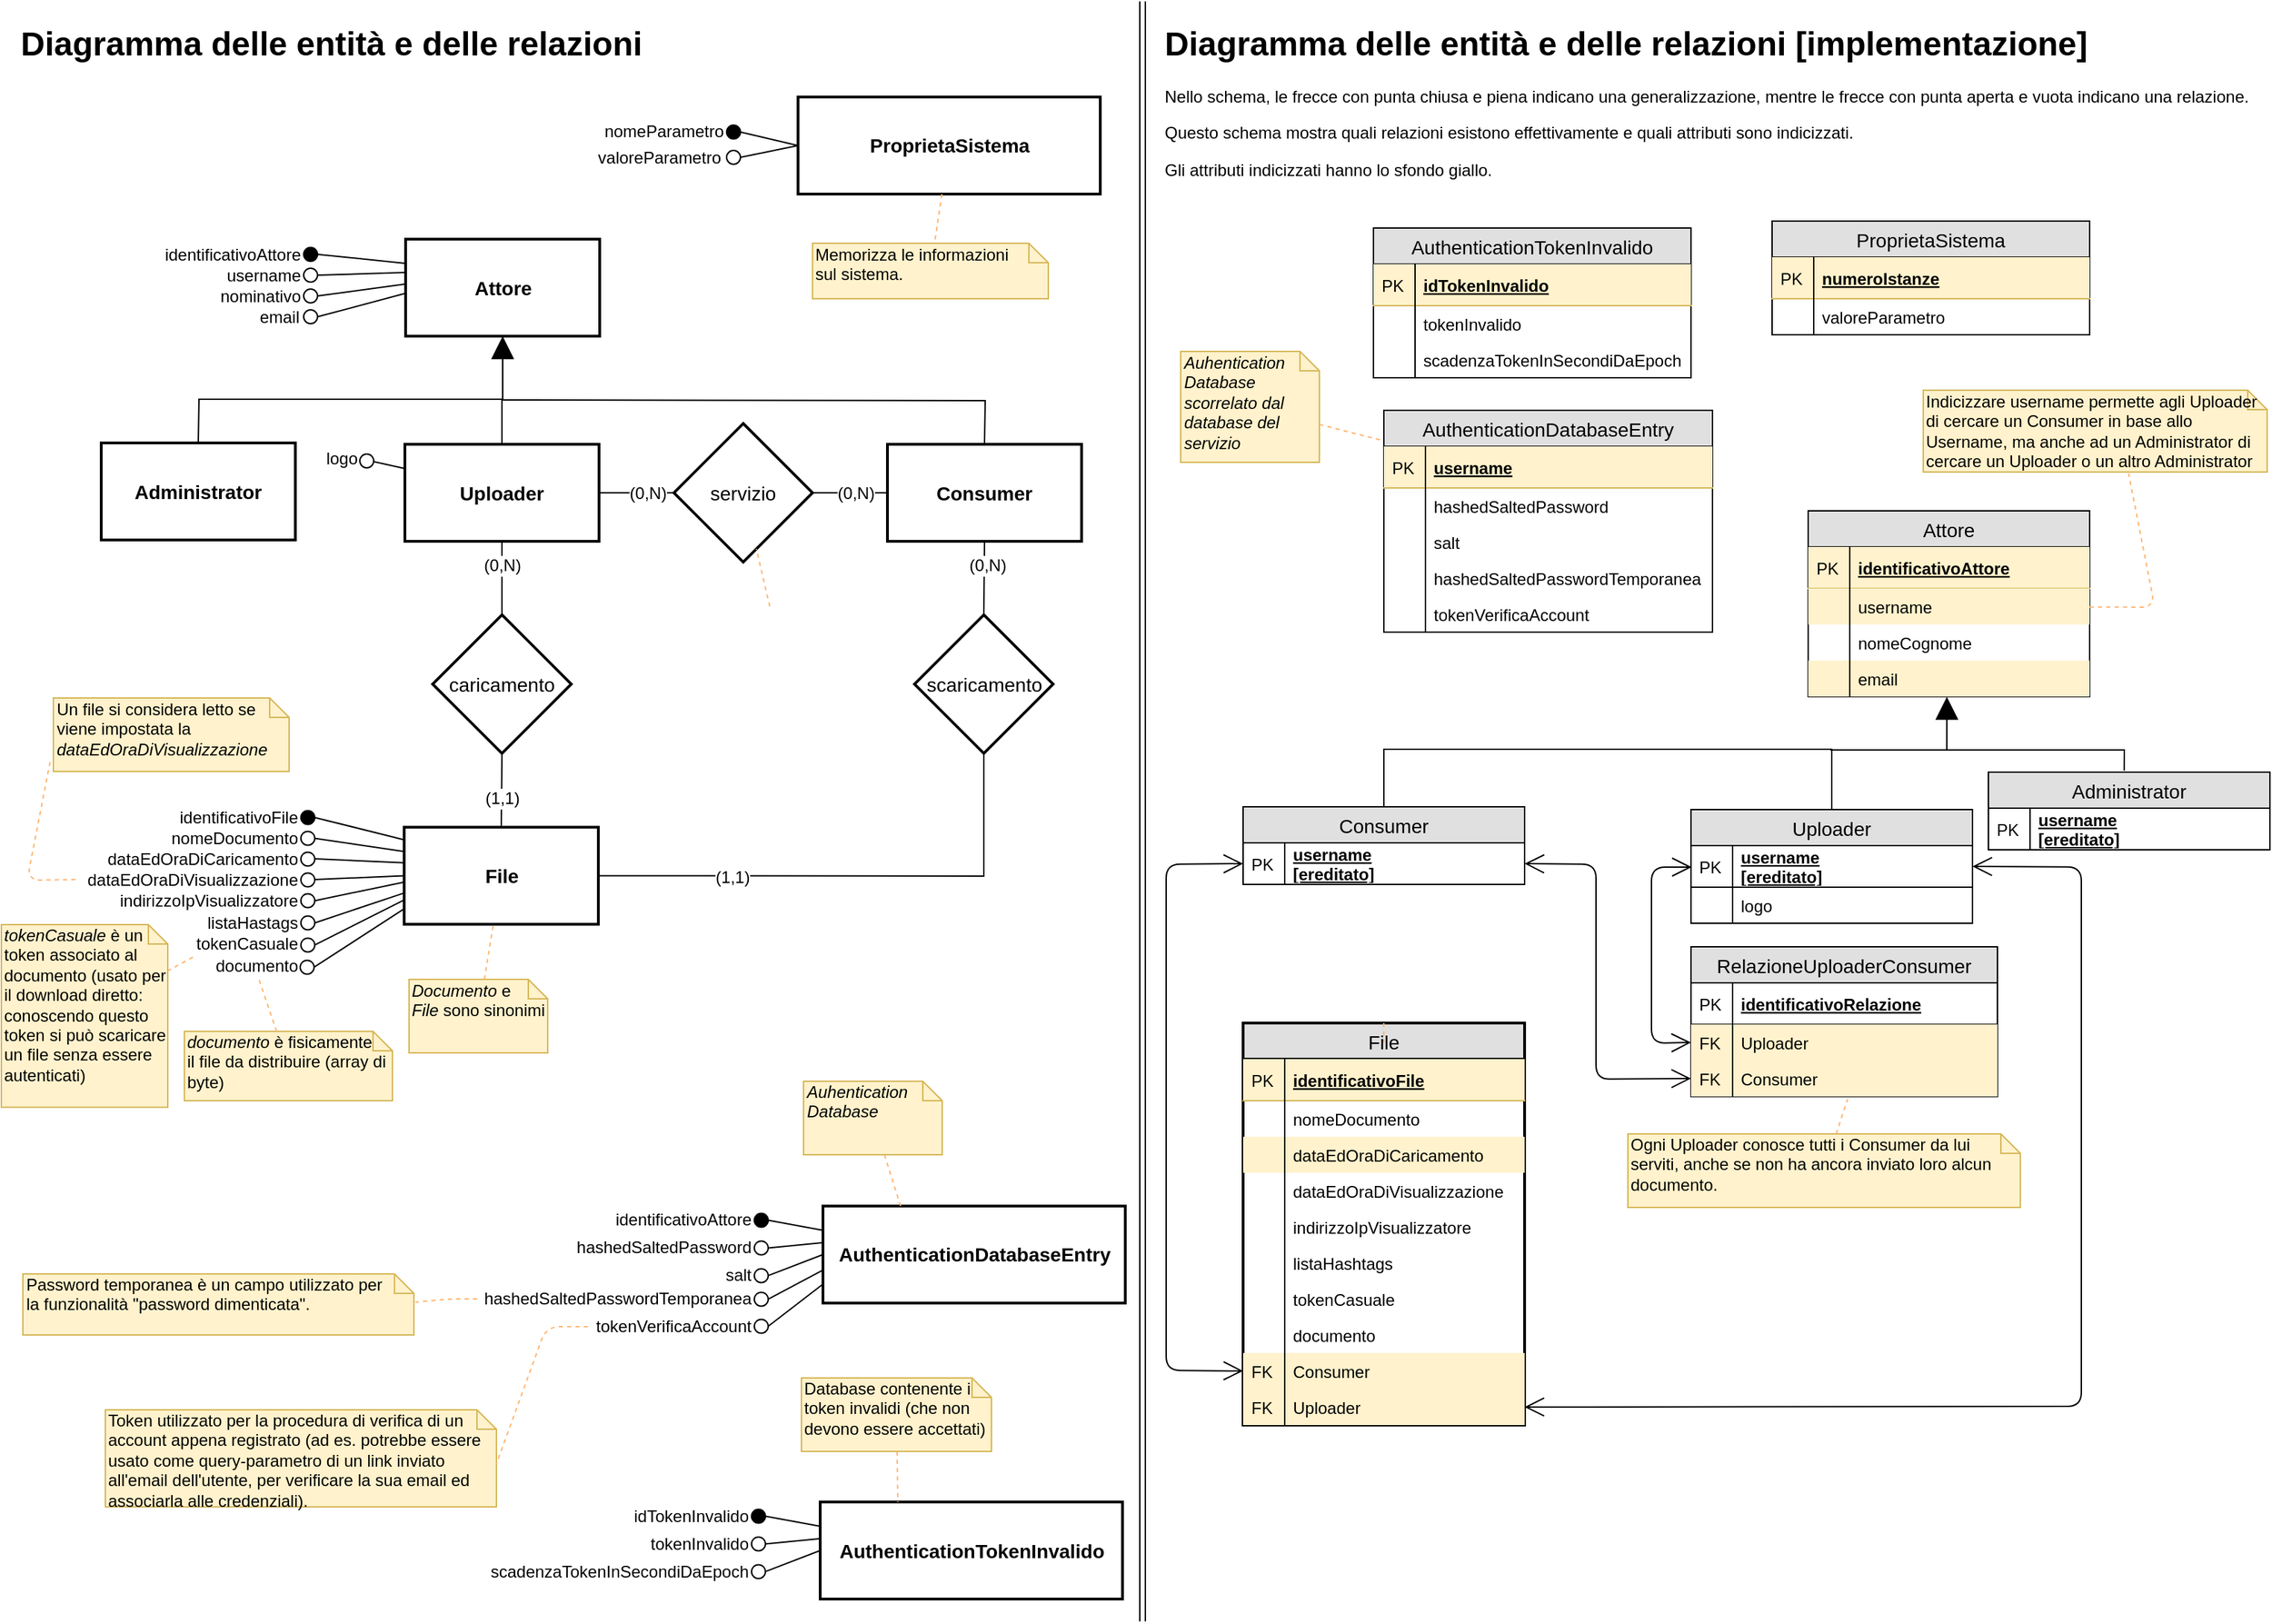 <mxfile version="11.3.0" type="device" pages="1"><diagram id="dpndcyP8xhRsGhPiDSAS" name="Page-1"><mxGraphModel dx="2347" dy="1347" grid="1" gridSize="10" guides="1" tooltips="1" connect="1" arrows="1" fold="1" page="1" pageScale="1" pageWidth="827" pageHeight="1169" math="0" shadow="0"><root><mxCell id="0"/><mxCell id="1" parent="0"/><mxCell id="ShM96ozGCzV7AVQ4Rm1C-1" value="Attore" style="strokeWidth=2;whiteSpace=wrap;html=1;align=center;fontSize=14;fontStyle=1" parent="1" vertex="1"><mxGeometry x="298.5" y="171.5" width="140" height="70" as="geometry"/></mxCell><mxCell id="ShM96ozGCzV7AVQ4Rm1C-2" value="Administrator" style="strokeWidth=2;whiteSpace=wrap;html=1;align=center;fontSize=14;fontStyle=1" parent="1" vertex="1"><mxGeometry x="79" y="318.5" width="140" height="70" as="geometry"/></mxCell><mxCell id="ShM96ozGCzV7AVQ4Rm1C-49" value="File" style="strokeWidth=2;whiteSpace=wrap;html=1;align=center;fontSize=14;fontStyle=1" parent="1" vertex="1"><mxGeometry x="297.5" y="595.735" width="140" height="70" as="geometry"/></mxCell><mxCell id="ShM96ozGCzV7AVQ4Rm1C-64" value="" style="group" parent="1" vertex="1" connectable="0"><mxGeometry x="225" y="192.5" width="10" height="10" as="geometry"/></mxCell><mxCell id="ShM96ozGCzV7AVQ4Rm1C-65" value="" style="group" parent="ShM96ozGCzV7AVQ4Rm1C-64" vertex="1" connectable="0"><mxGeometry width="10" height="10" as="geometry"/></mxCell><mxCell id="ShM96ozGCzV7AVQ4Rm1C-66" value="" style="group" parent="ShM96ozGCzV7AVQ4Rm1C-65" vertex="1" connectable="0"><mxGeometry width="10" height="10" as="geometry"/></mxCell><mxCell id="ShM96ozGCzV7AVQ4Rm1C-67" value="" style="ellipse;whiteSpace=wrap;html=1;" parent="ShM96ozGCzV7AVQ4Rm1C-66" vertex="1"><mxGeometry width="10" height="10" as="geometry"/></mxCell><mxCell id="ShM96ozGCzV7AVQ4Rm1C-68" value="" style="group" parent="1" vertex="1" connectable="0"><mxGeometry x="225" y="207.5" width="10" height="10" as="geometry"/></mxCell><mxCell id="ShM96ozGCzV7AVQ4Rm1C-69" value="" style="group" parent="ShM96ozGCzV7AVQ4Rm1C-68" vertex="1" connectable="0"><mxGeometry width="10" height="10" as="geometry"/></mxCell><mxCell id="ShM96ozGCzV7AVQ4Rm1C-70" value="" style="group" parent="ShM96ozGCzV7AVQ4Rm1C-69" vertex="1" connectable="0"><mxGeometry width="10" height="10" as="geometry"/></mxCell><mxCell id="ShM96ozGCzV7AVQ4Rm1C-71" value="" style="ellipse;whiteSpace=wrap;html=1;" parent="ShM96ozGCzV7AVQ4Rm1C-70" vertex="1"><mxGeometry width="10" height="10" as="geometry"/></mxCell><mxCell id="ShM96ozGCzV7AVQ4Rm1C-72" value="" style="group" parent="1" vertex="1" connectable="0"><mxGeometry x="225" y="222.5" width="10" height="10" as="geometry"/></mxCell><mxCell id="ShM96ozGCzV7AVQ4Rm1C-73" value="" style="group" parent="ShM96ozGCzV7AVQ4Rm1C-72" vertex="1" connectable="0"><mxGeometry width="10" height="10" as="geometry"/></mxCell><mxCell id="ShM96ozGCzV7AVQ4Rm1C-74" value="" style="group" parent="ShM96ozGCzV7AVQ4Rm1C-73" vertex="1" connectable="0"><mxGeometry width="10" height="10" as="geometry"/></mxCell><mxCell id="ShM96ozGCzV7AVQ4Rm1C-75" value="" style="ellipse;whiteSpace=wrap;html=1;" parent="ShM96ozGCzV7AVQ4Rm1C-74" vertex="1"><mxGeometry width="10" height="10" as="geometry"/></mxCell><mxCell id="ShM96ozGCzV7AVQ4Rm1C-81" value="" style="group" parent="1" vertex="1" connectable="0"><mxGeometry x="225" y="177.5" width="10" height="10" as="geometry"/></mxCell><mxCell id="ShM96ozGCzV7AVQ4Rm1C-56" value="" style="ellipse;whiteSpace=wrap;html=1;labelBackgroundColor=#000000;fillColor=#000000;" parent="ShM96ozGCzV7AVQ4Rm1C-81" vertex="1"><mxGeometry width="10" height="10" as="geometry"/></mxCell><mxCell id="ShM96ozGCzV7AVQ4Rm1C-55" value="" style="endArrow=none;html=1;strokeWidth=1;entryX=0;entryY=0.25;entryDx=0;entryDy=0;exitX=1;exitY=0.5;exitDx=0;exitDy=0;" parent="1" source="ShM96ozGCzV7AVQ4Rm1C-56" target="ShM96ozGCzV7AVQ4Rm1C-1" edge="1"><mxGeometry width="50" height="50" relative="1" as="geometry"><mxPoint x="-295" y="-58.5" as="sourcePoint"/><mxPoint x="-455" y="-58.5" as="targetPoint"/></mxGeometry></mxCell><mxCell id="ShM96ozGCzV7AVQ4Rm1C-83" value="" style="endArrow=none;html=1;strokeWidth=1;entryX=0.007;entryY=0.343;entryDx=0;entryDy=0;exitX=1;exitY=0.5;exitDx=0;exitDy=0;entryPerimeter=0;" parent="1" source="ShM96ozGCzV7AVQ4Rm1C-67" target="ShM96ozGCzV7AVQ4Rm1C-1" edge="1"><mxGeometry width="50" height="50" relative="1" as="geometry"><mxPoint x="245" y="166.5" as="sourcePoint"/><mxPoint x="308.5" y="199" as="targetPoint"/></mxGeometry></mxCell><mxCell id="ShM96ozGCzV7AVQ4Rm1C-84" value="" style="endArrow=none;html=1;strokeWidth=1;entryX=0.001;entryY=0.462;entryDx=0;entryDy=0;exitX=1;exitY=0.5;exitDx=0;exitDy=0;entryPerimeter=0;" parent="1" source="ShM96ozGCzV7AVQ4Rm1C-71" target="ShM96ozGCzV7AVQ4Rm1C-1" edge="1"><mxGeometry width="50" height="50" relative="1" as="geometry"><mxPoint x="245" y="181.5" as="sourcePoint"/><mxPoint x="309.48" y="205.51" as="targetPoint"/></mxGeometry></mxCell><mxCell id="ShM96ozGCzV7AVQ4Rm1C-85" value="" style="endArrow=none;html=1;strokeWidth=1;entryX=0.005;entryY=0.556;entryDx=0;entryDy=0;exitX=1;exitY=0.5;exitDx=0;exitDy=0;entryPerimeter=0;" parent="1" source="ShM96ozGCzV7AVQ4Rm1C-75" target="ShM96ozGCzV7AVQ4Rm1C-1" edge="1"><mxGeometry width="50" height="50" relative="1" as="geometry"><mxPoint x="255" y="191.5" as="sourcePoint"/><mxPoint x="319.48" y="215.51" as="targetPoint"/></mxGeometry></mxCell><mxCell id="ShM96ozGCzV7AVQ4Rm1C-89" value="&lt;span&gt;identificativoAttore&lt;/span&gt;" style="text;html=1;strokeColor=none;fillColor=none;align=right;verticalAlign=middle;whiteSpace=wrap;rounded=0;labelBackgroundColor=none;" parent="1" vertex="1"><mxGeometry x="112" y="172.5" width="113" height="20" as="geometry"/></mxCell><mxCell id="ShM96ozGCzV7AVQ4Rm1C-93" value="&lt;span&gt;username&lt;/span&gt;" style="text;html=1;strokeColor=none;fillColor=none;align=right;verticalAlign=middle;whiteSpace=wrap;rounded=0;labelBackgroundColor=none;" parent="1" vertex="1"><mxGeometry x="145" y="187.5" width="80" height="20" as="geometry"/></mxCell><mxCell id="ShM96ozGCzV7AVQ4Rm1C-94" value="&lt;span&gt;nominativo&lt;/span&gt;" style="text;html=1;strokeColor=none;fillColor=none;align=right;verticalAlign=middle;whiteSpace=wrap;rounded=0;labelBackgroundColor=none;" parent="1" vertex="1"><mxGeometry x="115" y="202.5" width="110" height="20" as="geometry"/></mxCell><mxCell id="ShM96ozGCzV7AVQ4Rm1C-95" value="&lt;span&gt;email&lt;/span&gt;" style="text;html=1;strokeColor=none;fillColor=none;align=right;verticalAlign=middle;whiteSpace=wrap;rounded=0;labelBackgroundColor=none;" parent="1" vertex="1"><mxGeometry x="113.5" y="217.5" width="110" height="20" as="geometry"/></mxCell><mxCell id="-v-xihbwFtbqGcr6HpBg-10" value="Consumer" style="strokeWidth=2;whiteSpace=wrap;html=1;align=center;fontSize=14;fontStyle=1" parent="1" vertex="1"><mxGeometry x="646" y="319.5" width="140" height="70" as="geometry"/></mxCell><mxCell id="-v-xihbwFtbqGcr6HpBg-12" value="Uploader" style="strokeWidth=2;whiteSpace=wrap;html=1;align=center;fontSize=14;fontStyle=1" parent="1" vertex="1"><mxGeometry x="298" y="319.5" width="140" height="70" as="geometry"/></mxCell><mxCell id="-v-xihbwFtbqGcr6HpBg-21" value="" style="group" parent="1" vertex="1" connectable="0"><mxGeometry x="155.5" y="320" width="120" height="20" as="geometry"/></mxCell><mxCell id="-v-xihbwFtbqGcr6HpBg-20" value="" style="group" parent="-v-xihbwFtbqGcr6HpBg-21" vertex="1" connectable="0"><mxGeometry width="120" height="20" as="geometry"/></mxCell><mxCell id="-v-xihbwFtbqGcr6HpBg-18" value="&lt;span&gt;logo&lt;/span&gt;" style="text;html=1;strokeColor=none;fillColor=none;align=right;verticalAlign=middle;whiteSpace=wrap;rounded=0;labelBackgroundColor=none;" parent="-v-xihbwFtbqGcr6HpBg-20" vertex="1"><mxGeometry width="110" height="20" as="geometry"/></mxCell><mxCell id="-v-xihbwFtbqGcr6HpBg-19" value="" style="group" parent="-v-xihbwFtbqGcr6HpBg-20" vertex="1" connectable="0"><mxGeometry x="110" y="6.5" width="10" height="10" as="geometry"/></mxCell><mxCell id="-v-xihbwFtbqGcr6HpBg-13" value="" style="group" parent="-v-xihbwFtbqGcr6HpBg-19" vertex="1" connectable="0"><mxGeometry width="10" height="10" as="geometry"/></mxCell><mxCell id="-v-xihbwFtbqGcr6HpBg-14" value="" style="group" parent="-v-xihbwFtbqGcr6HpBg-13" vertex="1" connectable="0"><mxGeometry width="10" height="10" as="geometry"/></mxCell><mxCell id="-v-xihbwFtbqGcr6HpBg-15" value="" style="group" parent="-v-xihbwFtbqGcr6HpBg-14" vertex="1" connectable="0"><mxGeometry width="10" height="10" as="geometry"/></mxCell><mxCell id="-v-xihbwFtbqGcr6HpBg-16" value="" style="ellipse;whiteSpace=wrap;html=1;" parent="-v-xihbwFtbqGcr6HpBg-15" vertex="1"><mxGeometry width="10" height="10" as="geometry"/></mxCell><mxCell id="-v-xihbwFtbqGcr6HpBg-17" value="" style="endArrow=none;html=1;strokeWidth=1;entryX=0;entryY=0.25;entryDx=0;entryDy=0;" parent="-v-xihbwFtbqGcr6HpBg-19" target="-v-xihbwFtbqGcr6HpBg-12" edge="1"><mxGeometry width="50" height="50" relative="1" as="geometry"><mxPoint x="10" y="5.5" as="sourcePoint"/><mxPoint x="22.2" y="13.92" as="targetPoint"/></mxGeometry></mxCell><mxCell id="-v-xihbwFtbqGcr6HpBg-32" value="" style="group" parent="1" vertex="1" connectable="0"><mxGeometry x="301" y="705.5" width="100" height="53" as="geometry"/></mxCell><mxCell id="-v-xihbwFtbqGcr6HpBg-22" value="&lt;i&gt;Documento&lt;/i&gt; e&lt;br&gt;&lt;i&gt;File &lt;/i&gt;sono sinonimi" style="shape=note;whiteSpace=wrap;html=1;size=14;verticalAlign=top;align=left;spacingTop=-6;fillColor=#fff2cc;strokeColor=#d6b656;" parent="-v-xihbwFtbqGcr6HpBg-32" vertex="1"><mxGeometry width="100" height="53" as="geometry"/></mxCell><mxCell id="-v-xihbwFtbqGcr6HpBg-31" value="" style="endArrow=none;dashed=1;html=1;strokeColor=#FFB570;fillColor=#ffcc99;" parent="-v-xihbwFtbqGcr6HpBg-32" source="-v-xihbwFtbqGcr6HpBg-22" target="ShM96ozGCzV7AVQ4Rm1C-49" edge="1"><mxGeometry width="50" height="50" relative="1" as="geometry"><mxPoint x="-150" y="90" as="sourcePoint"/><mxPoint x="-100" y="40" as="targetPoint"/></mxGeometry></mxCell><mxCell id="-v-xihbwFtbqGcr6HpBg-37" value="" style="group" parent="1" vertex="1" connectable="0"><mxGeometry x="139" y="743" width="150" height="61" as="geometry"/></mxCell><mxCell id="-v-xihbwFtbqGcr6HpBg-38" value="&lt;i&gt;documento &lt;/i&gt;è&amp;nbsp;fisicamente&lt;br&gt;il file da distribuire&amp;nbsp;(array di byte)" style="shape=note;whiteSpace=wrap;html=1;size=14;verticalAlign=top;align=left;spacingTop=-6;fillColor=#fff2cc;strokeColor=#d6b656;" parent="-v-xihbwFtbqGcr6HpBg-37" vertex="1"><mxGeometry width="150" height="50" as="geometry"/></mxCell><mxCell id="-v-xihbwFtbqGcr6HpBg-39" value="" style="endArrow=none;dashed=1;html=1;strokeColor=#FFB570;fillColor=#ffcc99;entryX=0.75;entryY=1;entryDx=0;entryDy=0;" parent="1" source="-v-xihbwFtbqGcr6HpBg-38" target="3RKyv4B6HsXWAOygM99o-10" edge="1"><mxGeometry width="50" height="50" relative="1" as="geometry"><mxPoint x="-103" y="805.5" as="sourcePoint"/><mxPoint x="-53" y="755.5" as="targetPoint"/></mxGeometry></mxCell><mxCell id="-v-xihbwFtbqGcr6HpBg-40" value="" style="group;fontStyle=1" parent="1" vertex="1" connectable="0"><mxGeometry x="44.5" y="502.5" width="170" height="53" as="geometry"/></mxCell><mxCell id="-v-xihbwFtbqGcr6HpBg-41" value="Un file si considera letto se viene impostata la &lt;i&gt;dataEdOraDiVisualizzazione&lt;/i&gt;" style="shape=note;whiteSpace=wrap;html=1;size=14;verticalAlign=top;align=left;spacingTop=-6;fillColor=#fff2cc;strokeColor=#d6b656;" parent="-v-xihbwFtbqGcr6HpBg-40" vertex="1"><mxGeometry width="170" height="53" as="geometry"/></mxCell><mxCell id="-v-xihbwFtbqGcr6HpBg-42" value="" style="endArrow=none;dashed=1;html=1;strokeColor=#FFB570;fillColor=#ffcc99;entryX=0;entryY=0.5;entryDx=0;entryDy=0;exitX=-0.014;exitY=0.872;exitDx=0;exitDy=0;exitPerimeter=0;" parent="1" source="-v-xihbwFtbqGcr6HpBg-41" target="ShM96ozGCzV7AVQ4Rm1C-197" edge="1"><mxGeometry width="50" height="50" relative="1" as="geometry"><mxPoint x="155.583" y="725.5" as="sourcePoint"/><mxPoint x="41" y="615.5" as="targetPoint"/><Array as="points"><mxPoint x="25.5" y="634"/></Array></mxGeometry></mxCell><mxCell id="-v-xihbwFtbqGcr6HpBg-44" value="caricamento" style="shape=rhombus;strokeWidth=2;fontSize=17;perimeter=rhombusPerimeter;whiteSpace=wrap;html=1;align=center;fontSize=14;" parent="1" vertex="1"><mxGeometry x="318" y="442.5" width="100" height="100" as="geometry"/></mxCell><mxCell id="-v-xihbwFtbqGcr6HpBg-45" value="scaricamento" style="shape=rhombus;strokeWidth=2;fontSize=17;perimeter=rhombusPerimeter;whiteSpace=wrap;html=1;align=center;fontSize=14;" parent="1" vertex="1"><mxGeometry x="665.5" y="442.5" width="100" height="100" as="geometry"/></mxCell><mxCell id="-v-xihbwFtbqGcr6HpBg-47" value="" style="endArrow=none;html=1;strokeColor=#000000;exitX=0.5;exitY=1;exitDx=0;exitDy=0;entryX=0.5;entryY=0;entryDx=0;entryDy=0;endFill=0;endSize=12;" parent="1" source="-v-xihbwFtbqGcr6HpBg-44" target="ShM96ozGCzV7AVQ4Rm1C-49" edge="1"><mxGeometry width="50" height="50" relative="1" as="geometry"><mxPoint x="408.5" y="664" as="sourcePoint"/><mxPoint x="458.5" y="614" as="targetPoint"/></mxGeometry></mxCell><mxCell id="yBViJegnI8bRMJWFGpGu-391" value="(1,1)" style="text;html=1;resizable=0;points=[];align=center;verticalAlign=middle;labelBackgroundColor=#ffffff;" parent="-v-xihbwFtbqGcr6HpBg-47" vertex="1" connectable="0"><mxGeometry x="0.221" relative="1" as="geometry"><mxPoint as="offset"/></mxGeometry></mxCell><mxCell id="-v-xihbwFtbqGcr6HpBg-48" value="&lt;h1&gt;Diagramma delle entità e delle relazioni&lt;/h1&gt;&lt;p&gt;&lt;br&gt;&lt;/p&gt;" style="text;html=1;strokeColor=none;fillColor=none;spacing=5;spacingTop=-20;whiteSpace=wrap;overflow=hidden;rounded=0;" parent="1" vertex="1"><mxGeometry x="15.5" y="10.5" width="802" height="200" as="geometry"/></mxCell><mxCell id="-v-xihbwFtbqGcr6HpBg-49" value="" style="endArrow=none;html=1;strokeColor=#000000;entryX=0.5;entryY=1;entryDx=0;entryDy=0;endFill=0;endSize=12;" parent="1" source="-v-xihbwFtbqGcr6HpBg-44" target="-v-xihbwFtbqGcr6HpBg-12" edge="1"><mxGeometry width="50" height="50" relative="1" as="geometry"><mxPoint x="188.5" y="463" as="sourcePoint"/><mxPoint x="238.5" y="413" as="targetPoint"/></mxGeometry></mxCell><mxCell id="yBViJegnI8bRMJWFGpGu-390" value="(0,N)" style="text;html=1;resizable=0;points=[];align=center;verticalAlign=middle;labelBackgroundColor=#ffffff;" parent="-v-xihbwFtbqGcr6HpBg-49" vertex="1" connectable="0"><mxGeometry x="0.361" relative="1" as="geometry"><mxPoint as="offset"/></mxGeometry></mxCell><mxCell id="-v-xihbwFtbqGcr6HpBg-50" value="" style="endArrow=none;html=1;strokeColor=#000000;entryX=0.5;entryY=1;entryDx=0;entryDy=0;exitX=0.5;exitY=0;exitDx=0;exitDy=0;endFill=0;endSize=12;" parent="1" source="-v-xihbwFtbqGcr6HpBg-45" target="-v-xihbwFtbqGcr6HpBg-10" edge="1"><mxGeometry width="50" height="50" relative="1" as="geometry"><mxPoint x="485.5" y="452.5" as="sourcePoint"/><mxPoint x="485.5" y="399.5" as="targetPoint"/></mxGeometry></mxCell><mxCell id="yBViJegnI8bRMJWFGpGu-393" value="(0,N)" style="text;html=1;resizable=0;points=[];align=center;verticalAlign=middle;labelBackgroundColor=#ffffff;" parent="-v-xihbwFtbqGcr6HpBg-50" vertex="1" connectable="0"><mxGeometry x="0.34" y="-2" relative="1" as="geometry"><mxPoint as="offset"/></mxGeometry></mxCell><mxCell id="-v-xihbwFtbqGcr6HpBg-51" value="" style="endArrow=none;html=1;strokeColor=#000000;exitX=0.5;exitY=1;exitDx=0;exitDy=0;entryX=1;entryY=0.5;entryDx=0;entryDy=0;endFill=0;rounded=0;endSize=12;" parent="1" source="-v-xihbwFtbqGcr6HpBg-45" target="ShM96ozGCzV7AVQ4Rm1C-49" edge="1"><mxGeometry width="50" height="50" relative="1" as="geometry"><mxPoint x="378" y="552.5" as="sourcePoint"/><mxPoint x="377.5" y="605.735" as="targetPoint"/><Array as="points"><mxPoint x="715.5" y="631"/></Array></mxGeometry></mxCell><mxCell id="yBViJegnI8bRMJWFGpGu-392" value="(1,1)" style="text;html=1;resizable=0;points=[];align=center;verticalAlign=middle;labelBackgroundColor=#ffffff;" parent="-v-xihbwFtbqGcr6HpBg-51" vertex="1" connectable="0"><mxGeometry x="0.476" y="1" relative="1" as="geometry"><mxPoint as="offset"/></mxGeometry></mxCell><mxCell id="-v-xihbwFtbqGcr6HpBg-52" value="AuthenticationDatabaseEntry" style="strokeWidth=2;whiteSpace=wrap;html=1;align=center;fontSize=14;fontStyle=1" parent="1" vertex="1"><mxGeometry x="599.5" y="869" width="218" height="70" as="geometry"/></mxCell><mxCell id="-v-xihbwFtbqGcr6HpBg-53" value="" style="group" parent="1" vertex="1" connectable="0"><mxGeometry x="111" y="578.5" width="122" height="20" as="geometry"/></mxCell><mxCell id="ShM96ozGCzV7AVQ4Rm1C-187" value="" style="group" parent="-v-xihbwFtbqGcr6HpBg-53" vertex="1" connectable="0"><mxGeometry x="112" y="5.214" width="10" height="10" as="geometry"/></mxCell><mxCell id="ShM96ozGCzV7AVQ4Rm1C-188" value="" style="ellipse;whiteSpace=wrap;html=1;labelBackgroundColor=#000000;fillColor=#000000;" parent="ShM96ozGCzV7AVQ4Rm1C-187" vertex="1"><mxGeometry width="10" height="10" as="geometry"/></mxCell><mxCell id="ShM96ozGCzV7AVQ4Rm1C-189" value="" style="endArrow=none;html=1;strokeWidth=1;exitX=1;exitY=0.5;exitDx=0;exitDy=0;entryX=0.005;entryY=0.132;entryDx=0;entryDy=0;entryPerimeter=0;" parent="-v-xihbwFtbqGcr6HpBg-53" source="ShM96ozGCzV7AVQ4Rm1C-188" target="ShM96ozGCzV7AVQ4Rm1C-49" edge="1"><mxGeometry width="50" height="50" relative="1" as="geometry"><mxPoint x="-408" y="-204.786" as="sourcePoint"/><mxPoint x="183" y="23" as="targetPoint"/></mxGeometry></mxCell><mxCell id="ShM96ozGCzV7AVQ4Rm1C-194" value="&lt;span&gt;identificativoFile&lt;/span&gt;" style="text;html=1;strokeColor=none;fillColor=none;align=right;verticalAlign=middle;whiteSpace=wrap;rounded=0;labelBackgroundColor=none;" parent="-v-xihbwFtbqGcr6HpBg-53" vertex="1"><mxGeometry width="112" height="20" as="geometry"/></mxCell><mxCell id="-v-xihbwFtbqGcr6HpBg-54" value="" style="group" parent="1" vertex="1" connectable="0"><mxGeometry x="438" y="869" width="122" height="20" as="geometry"/></mxCell><mxCell id="-v-xihbwFtbqGcr6HpBg-55" value="" style="group" parent="-v-xihbwFtbqGcr6HpBg-54" vertex="1" connectable="0"><mxGeometry x="112" y="5.214" width="10" height="10" as="geometry"/></mxCell><mxCell id="-v-xihbwFtbqGcr6HpBg-56" value="" style="ellipse;whiteSpace=wrap;html=1;labelBackgroundColor=#000000;fillColor=#000000;" parent="-v-xihbwFtbqGcr6HpBg-55" vertex="1"><mxGeometry width="10" height="10" as="geometry"/></mxCell><mxCell id="-v-xihbwFtbqGcr6HpBg-58" value="&lt;span&gt;identificativoAttore&lt;/span&gt;" style="text;html=1;strokeColor=none;fillColor=none;align=right;verticalAlign=middle;whiteSpace=wrap;rounded=0;labelBackgroundColor=none;" parent="-v-xihbwFtbqGcr6HpBg-54" vertex="1"><mxGeometry width="112" height="20" as="geometry"/></mxCell><mxCell id="-v-xihbwFtbqGcr6HpBg-59" value="" style="group" parent="1" vertex="1" connectable="0"><mxGeometry x="121" y="593.5" width="112" height="20" as="geometry"/></mxCell><mxCell id="ShM96ozGCzV7AVQ4Rm1C-171" value="" style="group" parent="-v-xihbwFtbqGcr6HpBg-59" vertex="1" connectable="0"><mxGeometry x="102" y="5.214" width="10" height="10" as="geometry"/></mxCell><mxCell id="ShM96ozGCzV7AVQ4Rm1C-172" value="" style="group" parent="ShM96ozGCzV7AVQ4Rm1C-171" vertex="1" connectable="0"><mxGeometry width="10" height="10" as="geometry"/></mxCell><mxCell id="ShM96ozGCzV7AVQ4Rm1C-173" value="" style="group" parent="ShM96ozGCzV7AVQ4Rm1C-172" vertex="1" connectable="0"><mxGeometry width="10" height="10" as="geometry"/></mxCell><mxCell id="ShM96ozGCzV7AVQ4Rm1C-174" value="" style="ellipse;whiteSpace=wrap;html=1;" parent="ShM96ozGCzV7AVQ4Rm1C-173" vertex="1"><mxGeometry width="10" height="10" as="geometry"/></mxCell><mxCell id="ShM96ozGCzV7AVQ4Rm1C-190" value="" style="endArrow=none;html=1;strokeWidth=1;exitX=1;exitY=0.5;exitDx=0;exitDy=0;entryX=0;entryY=0.25;entryDx=0;entryDy=0;" parent="-v-xihbwFtbqGcr6HpBg-59" source="ShM96ozGCzV7AVQ4Rm1C-174" target="ShM96ozGCzV7AVQ4Rm1C-49" edge="1"><mxGeometry width="50" height="50" relative="1" as="geometry"><mxPoint x="122" y="5.214" as="sourcePoint"/><mxPoint x="163" y="19" as="targetPoint"/></mxGeometry></mxCell><mxCell id="ShM96ozGCzV7AVQ4Rm1C-195" value="&lt;span&gt;nomeDocumento&lt;/span&gt;" style="text;html=1;strokeColor=none;fillColor=none;align=right;verticalAlign=middle;whiteSpace=wrap;rounded=0;labelBackgroundColor=none;" parent="-v-xihbwFtbqGcr6HpBg-59" vertex="1"><mxGeometry width="102" height="20" as="geometry"/></mxCell><mxCell id="-v-xihbwFtbqGcr6HpBg-60" value="" style="group" parent="1" vertex="1" connectable="0"><mxGeometry x="71" y="608.5" width="162" height="20" as="geometry"/></mxCell><mxCell id="ShM96ozGCzV7AVQ4Rm1C-175" value="" style="group" parent="-v-xihbwFtbqGcr6HpBg-60" vertex="1" connectable="0"><mxGeometry x="152" y="5.214" width="10" height="12" as="geometry"/></mxCell><mxCell id="ShM96ozGCzV7AVQ4Rm1C-176" value="" style="group" parent="ShM96ozGCzV7AVQ4Rm1C-175" vertex="1" connectable="0"><mxGeometry width="10" height="10" as="geometry"/></mxCell><mxCell id="-v-xihbwFtbqGcr6HpBg-23" value="" style="group" parent="ShM96ozGCzV7AVQ4Rm1C-175" vertex="1" connectable="0"><mxGeometry width="10" height="10" as="geometry"/></mxCell><mxCell id="-v-xihbwFtbqGcr6HpBg-24" value="" style="group" parent="-v-xihbwFtbqGcr6HpBg-23" vertex="1" connectable="0"><mxGeometry width="10" height="10" as="geometry"/></mxCell><mxCell id="-v-xihbwFtbqGcr6HpBg-25" value="" style="group" parent="-v-xihbwFtbqGcr6HpBg-24" vertex="1" connectable="0"><mxGeometry width="10" height="10" as="geometry"/></mxCell><mxCell id="-v-xihbwFtbqGcr6HpBg-26" value="" style="ellipse;whiteSpace=wrap;html=1;" parent="-v-xihbwFtbqGcr6HpBg-25" vertex="1"><mxGeometry width="10" height="10" as="geometry"/></mxCell><mxCell id="ShM96ozGCzV7AVQ4Rm1C-191" value="" style="endArrow=none;html=1;strokeWidth=1;exitX=1;exitY=0.5;exitDx=0;exitDy=0;entryX=-0.001;entryY=0.366;entryDx=0;entryDy=0;entryPerimeter=0;" parent="-v-xihbwFtbqGcr6HpBg-60" target="ShM96ozGCzV7AVQ4Rm1C-49" edge="1"><mxGeometry width="50" height="50" relative="1" as="geometry"><mxPoint x="162" y="10" as="sourcePoint"/><mxPoint x="193" y="14" as="targetPoint"/></mxGeometry></mxCell><mxCell id="ShM96ozGCzV7AVQ4Rm1C-196" value="dataEdOraDiCaricamento" style="text;html=1;strokeColor=none;fillColor=none;align=right;verticalAlign=middle;whiteSpace=wrap;rounded=0;labelBackgroundColor=none;" parent="-v-xihbwFtbqGcr6HpBg-60" vertex="1"><mxGeometry width="152" height="20" as="geometry"/></mxCell><mxCell id="-v-xihbwFtbqGcr6HpBg-61" value="" style="group" parent="1" vertex="1" connectable="0"><mxGeometry x="61" y="623.5" width="172" height="20" as="geometry"/></mxCell><mxCell id="ShM96ozGCzV7AVQ4Rm1C-197" value="dataEdOraDiVisualizzazione" style="text;html=1;strokeColor=none;fillColor=none;align=right;verticalAlign=middle;whiteSpace=wrap;rounded=0;labelBackgroundColor=none;" parent="-v-xihbwFtbqGcr6HpBg-61" vertex="1"><mxGeometry width="162" height="20" as="geometry"/></mxCell><mxCell id="ShM96ozGCzV7AVQ4Rm1C-201" value="" style="endArrow=none;html=1;strokeWidth=1;exitX=1;exitY=0.5;exitDx=0;exitDy=0;entryX=0;entryY=0.5;entryDx=0;entryDy=0;" parent="-v-xihbwFtbqGcr6HpBg-61" target="ShM96ozGCzV7AVQ4Rm1C-49" edge="1"><mxGeometry width="50" height="50" relative="1" as="geometry"><mxPoint x="171.5" y="10" as="sourcePoint"/><mxPoint x="213" y="7" as="targetPoint"/></mxGeometry></mxCell><mxCell id="-v-xihbwFtbqGcr6HpBg-27" value="" style="group" parent="-v-xihbwFtbqGcr6HpBg-61" vertex="1" connectable="0"><mxGeometry x="162" y="5.214" width="10" height="10" as="geometry"/></mxCell><mxCell id="-v-xihbwFtbqGcr6HpBg-28" value="" style="group" parent="-v-xihbwFtbqGcr6HpBg-27" vertex="1" connectable="0"><mxGeometry width="10" height="10" as="geometry"/></mxCell><mxCell id="-v-xihbwFtbqGcr6HpBg-29" value="" style="group" parent="-v-xihbwFtbqGcr6HpBg-28" vertex="1" connectable="0"><mxGeometry width="10" height="10" as="geometry"/></mxCell><mxCell id="-v-xihbwFtbqGcr6HpBg-30" value="" style="ellipse;whiteSpace=wrap;html=1;" parent="-v-xihbwFtbqGcr6HpBg-29" vertex="1"><mxGeometry width="10" height="10" as="geometry"/></mxCell><mxCell id="-v-xihbwFtbqGcr6HpBg-62" value="" style="group" parent="1" vertex="1" connectable="0"><mxGeometry x="51" y="638.5" width="182" height="20" as="geometry"/></mxCell><mxCell id="ShM96ozGCzV7AVQ4Rm1C-183" value="" style="group" parent="-v-xihbwFtbqGcr6HpBg-62" vertex="1" connectable="0"><mxGeometry x="172" y="5.214" width="10" height="10" as="geometry"/></mxCell><mxCell id="ShM96ozGCzV7AVQ4Rm1C-184" value="" style="group" parent="ShM96ozGCzV7AVQ4Rm1C-183" vertex="1" connectable="0"><mxGeometry width="10" height="10" as="geometry"/></mxCell><mxCell id="ShM96ozGCzV7AVQ4Rm1C-185" value="" style="group" parent="ShM96ozGCzV7AVQ4Rm1C-184" vertex="1" connectable="0"><mxGeometry width="10" height="10" as="geometry"/></mxCell><mxCell id="ShM96ozGCzV7AVQ4Rm1C-186" value="" style="ellipse;whiteSpace=wrap;html=1;" parent="ShM96ozGCzV7AVQ4Rm1C-185" vertex="1"><mxGeometry width="10" height="10" as="geometry"/></mxCell><mxCell id="ShM96ozGCzV7AVQ4Rm1C-193" value="" style="endArrow=none;html=1;strokeWidth=1;exitX=1;exitY=0.5;exitDx=0;exitDy=0;entryX=0.003;entryY=0.565;entryDx=0;entryDy=0;entryPerimeter=0;" parent="-v-xihbwFtbqGcr6HpBg-62" source="ShM96ozGCzV7AVQ4Rm1C-186" target="ShM96ozGCzV7AVQ4Rm1C-49" edge="1"><mxGeometry width="50" height="50" relative="1" as="geometry"><mxPoint x="212" y="-4.786" as="sourcePoint"/><mxPoint x="233" y="-2" as="targetPoint"/></mxGeometry></mxCell><mxCell id="ShM96ozGCzV7AVQ4Rm1C-198" value="indirizzoIpVisualizzatore" style="text;html=1;strokeColor=none;fillColor=none;align=right;verticalAlign=middle;whiteSpace=wrap;rounded=0;labelBackgroundColor=none;" parent="-v-xihbwFtbqGcr6HpBg-62" vertex="1"><mxGeometry width="172" height="20" as="geometry"/></mxCell><mxCell id="-v-xihbwFtbqGcr6HpBg-63" value="" style="group" parent="1" vertex="1" connectable="0"><mxGeometry x="113" y="654.714" width="120" height="20" as="geometry"/></mxCell><mxCell id="ShM96ozGCzV7AVQ4Rm1C-205" value="" style="group" parent="-v-xihbwFtbqGcr6HpBg-63" vertex="1" connectable="0"><mxGeometry x="110" y="5" width="10" height="10" as="geometry"/></mxCell><mxCell id="ShM96ozGCzV7AVQ4Rm1C-206" value="" style="group" parent="ShM96ozGCzV7AVQ4Rm1C-205" vertex="1" connectable="0"><mxGeometry width="10" height="10" as="geometry"/></mxCell><mxCell id="ShM96ozGCzV7AVQ4Rm1C-207" value="" style="group" parent="ShM96ozGCzV7AVQ4Rm1C-206" vertex="1" connectable="0"><mxGeometry width="10" height="10" as="geometry"/></mxCell><mxCell id="ShM96ozGCzV7AVQ4Rm1C-208" value="" style="ellipse;whiteSpace=wrap;html=1;" parent="ShM96ozGCzV7AVQ4Rm1C-207" vertex="1"><mxGeometry width="10" height="10" as="geometry"/></mxCell><mxCell id="ShM96ozGCzV7AVQ4Rm1C-209" value="" style="endArrow=none;html=1;strokeWidth=1;exitX=1;exitY=0.5;exitDx=0;exitDy=0;entryX=-0.003;entryY=0.68;entryDx=0;entryDy=0;entryPerimeter=0;" parent="-v-xihbwFtbqGcr6HpBg-63" source="ShM96ozGCzV7AVQ4Rm1C-208" target="ShM96ozGCzV7AVQ4Rm1C-49" edge="1"><mxGeometry width="50" height="50" relative="1" as="geometry"><mxPoint x="150" y="-5" as="sourcePoint"/><mxPoint x="161" y="-11.214" as="targetPoint"/></mxGeometry></mxCell><mxCell id="ShM96ozGCzV7AVQ4Rm1C-210" value="listaHastags" style="text;html=1;strokeColor=none;fillColor=none;align=right;verticalAlign=middle;whiteSpace=wrap;rounded=0;labelBackgroundColor=none;" parent="-v-xihbwFtbqGcr6HpBg-63" vertex="1"><mxGeometry width="110" height="20" as="geometry"/></mxCell><mxCell id="-v-xihbwFtbqGcr6HpBg-64" value="" style="group" parent="1" vertex="1" connectable="0"><mxGeometry x="104" y="669.5" width="129" height="20" as="geometry"/></mxCell><mxCell id="ShM96ozGCzV7AVQ4Rm1C-213" value="&lt;span&gt;tokenCasuale&lt;/span&gt;" style="text;html=1;strokeColor=none;fillColor=none;align=right;verticalAlign=middle;whiteSpace=wrap;rounded=0;labelBackgroundColor=none;" parent="-v-xihbwFtbqGcr6HpBg-64" vertex="1"><mxGeometry width="119" height="20" as="geometry"/></mxCell><mxCell id="ShM96ozGCzV7AVQ4Rm1C-225" value="" style="ellipse;whiteSpace=wrap;html=1;" parent="-v-xihbwFtbqGcr6HpBg-64" vertex="1"><mxGeometry x="119" y="6.214" width="10" height="10" as="geometry"/></mxCell><mxCell id="ShM96ozGCzV7AVQ4Rm1C-212" value="" style="endArrow=none;html=1;strokeWidth=1;exitX=1;exitY=0.5;exitDx=0;exitDy=0;entryX=0;entryY=0.75;entryDx=0;entryDy=0;" parent="1" source="ShM96ozGCzV7AVQ4Rm1C-225" target="ShM96ozGCzV7AVQ4Rm1C-49" edge="1"><mxGeometry width="50" height="50" relative="1" as="geometry"><mxPoint x="94.5" y="-212" as="sourcePoint"/><mxPoint x="145.5" y="-241" as="targetPoint"/></mxGeometry></mxCell><mxCell id="-v-xihbwFtbqGcr6HpBg-65" value="" style="group" parent="1" vertex="1" connectable="0"><mxGeometry x="448" y="889" width="112" height="20" as="geometry"/></mxCell><mxCell id="-v-xihbwFtbqGcr6HpBg-66" value="" style="group" parent="-v-xihbwFtbqGcr6HpBg-65" vertex="1" connectable="0"><mxGeometry x="102" y="5.214" width="10" height="10" as="geometry"/></mxCell><mxCell id="-v-xihbwFtbqGcr6HpBg-67" value="" style="group" parent="-v-xihbwFtbqGcr6HpBg-66" vertex="1" connectable="0"><mxGeometry width="10" height="10" as="geometry"/></mxCell><mxCell id="-v-xihbwFtbqGcr6HpBg-68" value="" style="group" parent="-v-xihbwFtbqGcr6HpBg-67" vertex="1" connectable="0"><mxGeometry width="10" height="10" as="geometry"/></mxCell><mxCell id="-v-xihbwFtbqGcr6HpBg-69" value="" style="ellipse;whiteSpace=wrap;html=1;" parent="-v-xihbwFtbqGcr6HpBg-68" vertex="1"><mxGeometry width="10" height="10" as="geometry"/></mxCell><mxCell id="-v-xihbwFtbqGcr6HpBg-71" value="&lt;span&gt;hashedSaltedPassword&lt;/span&gt;" style="text;html=1;strokeColor=none;fillColor=none;align=right;verticalAlign=middle;whiteSpace=wrap;rounded=0;labelBackgroundColor=none;" parent="-v-xihbwFtbqGcr6HpBg-65" vertex="1"><mxGeometry x="-30" width="132" height="20" as="geometry"/></mxCell><mxCell id="-v-xihbwFtbqGcr6HpBg-72" value="" style="group" parent="1" vertex="1" connectable="0"><mxGeometry x="448" y="909" width="112" height="20" as="geometry"/></mxCell><mxCell id="-v-xihbwFtbqGcr6HpBg-73" value="" style="group" parent="-v-xihbwFtbqGcr6HpBg-72" vertex="1" connectable="0"><mxGeometry x="102" y="5.214" width="10" height="10" as="geometry"/></mxCell><mxCell id="-v-xihbwFtbqGcr6HpBg-74" value="" style="group" parent="-v-xihbwFtbqGcr6HpBg-73" vertex="1" connectable="0"><mxGeometry width="10" height="10" as="geometry"/></mxCell><mxCell id="-v-xihbwFtbqGcr6HpBg-75" value="" style="group" parent="-v-xihbwFtbqGcr6HpBg-74" vertex="1" connectable="0"><mxGeometry width="10" height="10" as="geometry"/></mxCell><mxCell id="-v-xihbwFtbqGcr6HpBg-76" value="" style="ellipse;whiteSpace=wrap;html=1;" parent="-v-xihbwFtbqGcr6HpBg-75" vertex="1"><mxGeometry width="10" height="10" as="geometry"/></mxCell><mxCell id="-v-xihbwFtbqGcr6HpBg-78" value="&lt;span&gt;salt&lt;/span&gt;" style="text;html=1;strokeColor=none;fillColor=none;align=right;verticalAlign=middle;whiteSpace=wrap;rounded=0;labelBackgroundColor=none;" parent="-v-xihbwFtbqGcr6HpBg-72" vertex="1"><mxGeometry width="102" height="20" as="geometry"/></mxCell><mxCell id="-v-xihbwFtbqGcr6HpBg-57" value="" style="endArrow=none;html=1;strokeWidth=1;exitX=1;exitY=0.5;exitDx=0;exitDy=0;entryX=0;entryY=0.25;entryDx=0;entryDy=0;" parent="1" source="-v-xihbwFtbqGcr6HpBg-56" target="-v-xihbwFtbqGcr6HpBg-52" edge="1"><mxGeometry width="50" height="50" relative="1" as="geometry"><mxPoint x="18" y="669.214" as="sourcePoint"/><mxPoint x="609" y="897" as="targetPoint"/></mxGeometry></mxCell><mxCell id="-v-xihbwFtbqGcr6HpBg-70" value="" style="endArrow=none;html=1;strokeWidth=1;exitX=1;exitY=0.5;exitDx=0;exitDy=0;entryX=0.002;entryY=0.377;entryDx=0;entryDy=0;entryPerimeter=0;" parent="1" source="-v-xihbwFtbqGcr6HpBg-69" target="-v-xihbwFtbqGcr6HpBg-52" edge="1"><mxGeometry width="50" height="50" relative="1" as="geometry"><mxPoint x="570" y="894.214" as="sourcePoint"/><mxPoint x="611" y="908" as="targetPoint"/></mxGeometry></mxCell><mxCell id="-v-xihbwFtbqGcr6HpBg-77" value="" style="endArrow=none;html=1;strokeWidth=1;exitX=1;exitY=0.5;exitDx=0;exitDy=0;entryX=0;entryY=0.5;entryDx=0;entryDy=0;" parent="1" source="-v-xihbwFtbqGcr6HpBg-76" target="-v-xihbwFtbqGcr6HpBg-52" edge="1"><mxGeometry width="50" height="50" relative="1" as="geometry"><mxPoint x="570" y="914.214" as="sourcePoint"/><mxPoint x="611" y="928" as="targetPoint"/></mxGeometry></mxCell><mxCell id="-v-xihbwFtbqGcr6HpBg-79" value="" style="group" parent="1" vertex="1" connectable="0"><mxGeometry x="580" y="705.5" width="100" height="53" as="geometry"/></mxCell><mxCell id="-v-xihbwFtbqGcr6HpBg-81" value="" style="endArrow=none;dashed=1;html=1;strokeColor=#FFB570;fillColor=#ffcc99;" parent="-v-xihbwFtbqGcr6HpBg-79" source="-v-xihbwFtbqGcr6HpBg-80" edge="1"><mxGeometry width="50" height="50" relative="1" as="geometry"><mxPoint x="-180" y="131" as="sourcePoint"/><mxPoint x="75.5" y="163.5" as="targetPoint"/></mxGeometry></mxCell><mxCell id="-v-xihbwFtbqGcr6HpBg-80" value="&lt;i&gt;Auhentication&lt;br&gt;Database&lt;br&gt;&lt;/i&gt;" style="shape=note;whiteSpace=wrap;html=1;size=14;verticalAlign=top;align=left;spacingTop=-6;fillColor=#fff2cc;strokeColor=#d6b656;" parent="1" vertex="1"><mxGeometry x="585.5" y="779" width="100" height="53" as="geometry"/></mxCell><mxCell id="9jAbeO2bMV47jKZaAE6m-1" value="servizio" style="shape=rhombus;strokeWidth=2;fontSize=17;perimeter=rhombusPerimeter;whiteSpace=wrap;html=1;align=center;fontSize=14;" parent="1" vertex="1"><mxGeometry x="492" y="304.5" width="100" height="100" as="geometry"/></mxCell><mxCell id="9jAbeO2bMV47jKZaAE6m-2" value="" style="endArrow=none;html=1;strokeColor=#000000;entryX=1;entryY=0.5;entryDx=0;entryDy=0;exitX=0;exitY=0.5;exitDx=0;exitDy=0;endFill=0;endSize=12;" parent="1" source="9jAbeO2bMV47jKZaAE6m-1" target="-v-xihbwFtbqGcr6HpBg-12" edge="1"><mxGeometry width="50" height="50" relative="1" as="geometry"><mxPoint x="725.5" y="452.5" as="sourcePoint"/><mxPoint x="726" y="403.0" as="targetPoint"/></mxGeometry></mxCell><mxCell id="yBViJegnI8bRMJWFGpGu-200" value="(0,N)" style="text;html=1;resizable=0;points=[];align=center;verticalAlign=middle;labelBackgroundColor=#ffffff;" parent="9jAbeO2bMV47jKZaAE6m-2" vertex="1" connectable="0"><mxGeometry x="-0.274" relative="1" as="geometry"><mxPoint as="offset"/></mxGeometry></mxCell><mxCell id="9jAbeO2bMV47jKZaAE6m-3" value="" style="endArrow=none;html=1;strokeColor=#000000;entryX=0;entryY=0.5;entryDx=0;entryDy=0;exitX=1;exitY=0.5;exitDx=0;exitDy=0;endFill=0;endSize=12;" parent="1" source="9jAbeO2bMV47jKZaAE6m-1" target="-v-xihbwFtbqGcr6HpBg-10" edge="1"><mxGeometry width="50" height="50" relative="1" as="geometry"><mxPoint x="502" y="364.5" as="sourcePoint"/><mxPoint x="448" y="364.5" as="targetPoint"/></mxGeometry></mxCell><mxCell id="yBViJegnI8bRMJWFGpGu-201" value="(0,N)" style="text;html=1;resizable=0;points=[];align=center;verticalAlign=middle;labelBackgroundColor=#ffffff;" parent="9jAbeO2bMV47jKZaAE6m-3" vertex="1" connectable="0"><mxGeometry x="0.156" relative="1" as="geometry"><mxPoint as="offset"/></mxGeometry></mxCell><mxCell id="9jAbeO2bMV47jKZaAE6m-5" value="" style="endArrow=none;dashed=1;html=1;strokeColor=#FFB570;fillColor=#ffcc99;" parent="1" target="9jAbeO2bMV47jKZaAE6m-1" edge="1"><mxGeometry width="50" height="50" relative="1" as="geometry"><mxPoint x="561.148" y="436.5" as="sourcePoint"/><mxPoint x="278.564" y="452.936" as="targetPoint"/><Array as="points"/></mxGeometry></mxCell><mxCell id="yBViJegnI8bRMJWFGpGu-7" value="" style="group" parent="1" vertex="1" connectable="0"><mxGeometry x="999" y="500" width="120" height="20" as="geometry"/></mxCell><mxCell id="yBViJegnI8bRMJWFGpGu-257" value="File" style="swimlane;fontStyle=0;childLayout=stackLayout;horizontal=1;startSize=26;fillColor=#e0e0e0;horizontalStack=0;resizeParent=1;resizeParentMax=0;resizeLast=0;collapsible=1;marginBottom=0;swimlaneFillColor=#ffffff;align=center;fontSize=14;strokeWidth=2;" parent="1" vertex="1"><mxGeometry x="902.5" y="737" width="203" height="290" as="geometry"/></mxCell><mxCell id="yBViJegnI8bRMJWFGpGu-258" value="identificativoFile" style="shape=partialRectangle;top=0;left=0;right=0;bottom=1;align=left;verticalAlign=middle;fillColor=#FFF2CC;spacingLeft=34;spacingRight=4;overflow=hidden;rotatable=0;points=[[0,0.5],[1,0.5]];portConstraint=eastwest;dropTarget=0;fontStyle=5;fontSize=12;strokeColor=#D6B656;" parent="yBViJegnI8bRMJWFGpGu-257" vertex="1"><mxGeometry y="26" width="203" height="30" as="geometry"/></mxCell><mxCell id="yBViJegnI8bRMJWFGpGu-259" value="PK" style="shape=partialRectangle;top=0;left=0;bottom=0;fillColor=none;align=left;verticalAlign=middle;spacingLeft=4;spacingRight=4;overflow=hidden;rotatable=0;points=[];portConstraint=eastwest;part=1;fontSize=12;" parent="yBViJegnI8bRMJWFGpGu-258" vertex="1" connectable="0"><mxGeometry width="30" height="30" as="geometry"/></mxCell><mxCell id="yBViJegnI8bRMJWFGpGu-260" value="nomeDocumento" style="shape=partialRectangle;top=0;left=0;right=0;bottom=0;align=left;verticalAlign=top;fillColor=none;spacingLeft=34;spacingRight=4;overflow=hidden;rotatable=0;points=[[0,0.5],[1,0.5]];portConstraint=eastwest;dropTarget=0;fontSize=12;" parent="yBViJegnI8bRMJWFGpGu-257" vertex="1"><mxGeometry y="56" width="203" height="26" as="geometry"/></mxCell><mxCell id="yBViJegnI8bRMJWFGpGu-261" value="" style="shape=partialRectangle;top=0;left=0;bottom=0;fillColor=none;align=left;verticalAlign=top;spacingLeft=4;spacingRight=4;overflow=hidden;rotatable=0;points=[];portConstraint=eastwest;part=1;fontSize=12;" parent="yBViJegnI8bRMJWFGpGu-260" vertex="1" connectable="0"><mxGeometry width="30" height="26" as="geometry"/></mxCell><mxCell id="yBViJegnI8bRMJWFGpGu-262" value="dataEdOraDiCaricamento" style="shape=partialRectangle;top=0;left=0;right=0;bottom=0;align=left;verticalAlign=top;fillColor=#FFF2CC;spacingLeft=34;spacingRight=4;overflow=hidden;rotatable=0;points=[[0,0.5],[1,0.5]];portConstraint=eastwest;dropTarget=0;fontSize=12;strokeColor=#D6B656;" parent="yBViJegnI8bRMJWFGpGu-257" vertex="1"><mxGeometry y="82" width="203" height="26" as="geometry"/></mxCell><mxCell id="yBViJegnI8bRMJWFGpGu-263" value="" style="shape=partialRectangle;top=0;left=0;bottom=0;fillColor=none;align=left;verticalAlign=top;spacingLeft=4;spacingRight=4;overflow=hidden;rotatable=0;points=[];portConstraint=eastwest;part=1;fontSize=12;" parent="yBViJegnI8bRMJWFGpGu-262" vertex="1" connectable="0"><mxGeometry width="30" height="26" as="geometry"/></mxCell><mxCell id="yBViJegnI8bRMJWFGpGu-264" value="dataEdOraDiVisualizzazione" style="shape=partialRectangle;top=0;left=0;right=0;bottom=0;align=left;verticalAlign=top;fillColor=none;spacingLeft=34;spacingRight=4;overflow=hidden;rotatable=0;points=[[0,0.5],[1,0.5]];portConstraint=eastwest;dropTarget=0;fontSize=12;" parent="yBViJegnI8bRMJWFGpGu-257" vertex="1"><mxGeometry y="108" width="203" height="26" as="geometry"/></mxCell><mxCell id="yBViJegnI8bRMJWFGpGu-265" value="" style="shape=partialRectangle;top=0;left=0;bottom=0;fillColor=none;align=left;verticalAlign=top;spacingLeft=4;spacingRight=4;overflow=hidden;rotatable=0;points=[];portConstraint=eastwest;part=1;fontSize=12;" parent="yBViJegnI8bRMJWFGpGu-264" vertex="1" connectable="0"><mxGeometry width="30" height="26" as="geometry"/></mxCell><mxCell id="yBViJegnI8bRMJWFGpGu-268" value="indirizzoIpVisualizzatore" style="shape=partialRectangle;top=0;left=0;right=0;bottom=0;align=left;verticalAlign=top;fillColor=none;spacingLeft=34;spacingRight=4;overflow=hidden;rotatable=0;points=[[0,0.5],[1,0.5]];portConstraint=eastwest;dropTarget=0;fontSize=12;" parent="yBViJegnI8bRMJWFGpGu-257" vertex="1"><mxGeometry y="134" width="203" height="26" as="geometry"/></mxCell><mxCell id="yBViJegnI8bRMJWFGpGu-269" value="" style="shape=partialRectangle;top=0;left=0;bottom=0;fillColor=none;align=left;verticalAlign=top;spacingLeft=4;spacingRight=4;overflow=hidden;rotatable=0;points=[];portConstraint=eastwest;part=1;fontSize=12;" parent="yBViJegnI8bRMJWFGpGu-268" vertex="1" connectable="0"><mxGeometry width="30" height="26" as="geometry"/></mxCell><mxCell id="yBViJegnI8bRMJWFGpGu-270" value="listaHashtags" style="shape=partialRectangle;top=0;left=0;right=0;bottom=0;align=left;verticalAlign=top;fillColor=none;spacingLeft=34;spacingRight=4;overflow=hidden;rotatable=0;points=[[0,0.5],[1,0.5]];portConstraint=eastwest;dropTarget=0;fontSize=12;" parent="yBViJegnI8bRMJWFGpGu-257" vertex="1"><mxGeometry y="160" width="203" height="26" as="geometry"/></mxCell><mxCell id="yBViJegnI8bRMJWFGpGu-271" value="" style="shape=partialRectangle;top=0;left=0;bottom=0;fillColor=none;align=left;verticalAlign=top;spacingLeft=4;spacingRight=4;overflow=hidden;rotatable=0;points=[];portConstraint=eastwest;part=1;fontSize=12;" parent="yBViJegnI8bRMJWFGpGu-270" vertex="1" connectable="0"><mxGeometry width="30" height="26" as="geometry"/></mxCell><mxCell id="3RKyv4B6HsXWAOygM99o-17" value="tokenCasuale" style="shape=partialRectangle;top=0;left=0;right=0;bottom=0;align=left;verticalAlign=top;fillColor=none;spacingLeft=34;spacingRight=4;overflow=hidden;rotatable=0;points=[[0,0.5],[1,0.5]];portConstraint=eastwest;dropTarget=0;fontSize=12;" parent="yBViJegnI8bRMJWFGpGu-257" vertex="1"><mxGeometry y="186" width="203" height="26" as="geometry"/></mxCell><mxCell id="3RKyv4B6HsXWAOygM99o-18" value="" style="shape=partialRectangle;top=0;left=0;bottom=0;fillColor=none;align=left;verticalAlign=top;spacingLeft=4;spacingRight=4;overflow=hidden;rotatable=0;points=[];portConstraint=eastwest;part=1;fontSize=12;" parent="3RKyv4B6HsXWAOygM99o-17" vertex="1" connectable="0"><mxGeometry width="30" height="26" as="geometry"/></mxCell><mxCell id="yBViJegnI8bRMJWFGpGu-272" value="documento" style="shape=partialRectangle;top=0;left=0;right=0;bottom=0;align=left;verticalAlign=top;fillColor=none;spacingLeft=34;spacingRight=4;overflow=hidden;rotatable=0;points=[[0,0.5],[1,0.5]];portConstraint=eastwest;dropTarget=0;fontSize=12;" parent="yBViJegnI8bRMJWFGpGu-257" vertex="1"><mxGeometry y="212" width="203" height="26" as="geometry"/></mxCell><mxCell id="yBViJegnI8bRMJWFGpGu-273" value="" style="shape=partialRectangle;top=0;left=0;bottom=0;fillColor=none;align=left;verticalAlign=top;spacingLeft=4;spacingRight=4;overflow=hidden;rotatable=0;points=[];portConstraint=eastwest;part=1;fontSize=12;" parent="yBViJegnI8bRMJWFGpGu-272" vertex="1" connectable="0"><mxGeometry width="30" height="26" as="geometry"/></mxCell><mxCell id="6MyUR6aFpHWRUOGZsNdF-1" value="Consumer" style="shape=partialRectangle;top=0;left=0;right=0;bottom=0;align=left;verticalAlign=top;spacingLeft=34;spacingRight=4;overflow=hidden;rotatable=0;points=[[0,0.5],[1,0.5]];portConstraint=eastwest;dropTarget=0;fontSize=12;strokeWidth=2;strokeColor=#D6B656;fillColor=#FFF2CC;" parent="yBViJegnI8bRMJWFGpGu-257" vertex="1"><mxGeometry y="238" width="203" height="26" as="geometry"/></mxCell><mxCell id="6MyUR6aFpHWRUOGZsNdF-2" value="FK" style="shape=partialRectangle;top=0;left=0;bottom=0;fillColor=none;align=left;verticalAlign=top;spacingLeft=4;spacingRight=4;overflow=hidden;rotatable=0;points=[];portConstraint=eastwest;part=1;fontSize=12;" parent="6MyUR6aFpHWRUOGZsNdF-1" vertex="1" connectable="0"><mxGeometry width="30" height="26" as="geometry"/></mxCell><mxCell id="qFaiZmyJDwd1M2cKi_9C-3" value="Uploader" style="shape=partialRectangle;top=0;left=0;right=0;bottom=0;align=left;verticalAlign=top;spacingLeft=34;spacingRight=4;overflow=hidden;rotatable=0;points=[[0,0.5],[1,0.5]];portConstraint=eastwest;dropTarget=0;fontSize=12;strokeWidth=2;strokeColor=#D6B656;fillColor=#FFF2CC;" parent="yBViJegnI8bRMJWFGpGu-257" vertex="1"><mxGeometry y="264" width="203" height="26" as="geometry"/></mxCell><mxCell id="qFaiZmyJDwd1M2cKi_9C-4" value="FK" style="shape=partialRectangle;top=0;left=0;bottom=0;fillColor=none;align=left;verticalAlign=top;spacingLeft=4;spacingRight=4;overflow=hidden;rotatable=0;points=[];portConstraint=eastwest;part=1;fontSize=12;" parent="qFaiZmyJDwd1M2cKi_9C-3" vertex="1" connectable="0"><mxGeometry width="30" height="26" as="geometry"/></mxCell><mxCell id="yBViJegnI8bRMJWFGpGu-274" value="RelazioneUploaderConsumer" style="swimlane;fontStyle=0;childLayout=stackLayout;horizontal=1;startSize=26;fillColor=#e0e0e0;horizontalStack=0;resizeParent=1;resizeParentMax=0;resizeLast=0;collapsible=1;marginBottom=0;swimlaneFillColor=#ffffff;align=center;fontSize=14;" parent="1" vertex="1"><mxGeometry x="1225.5" y="682" width="221" height="108" as="geometry"/></mxCell><mxCell id="yBViJegnI8bRMJWFGpGu-275" value="identificativoRelazione" style="shape=partialRectangle;top=0;left=0;right=0;bottom=1;align=left;verticalAlign=middle;fillColor=none;spacingLeft=34;spacingRight=4;overflow=hidden;rotatable=0;points=[[0,0.5],[1,0.5]];portConstraint=eastwest;dropTarget=0;fontStyle=5;fontSize=12;" parent="yBViJegnI8bRMJWFGpGu-274" vertex="1"><mxGeometry y="26" width="221" height="30" as="geometry"/></mxCell><mxCell id="yBViJegnI8bRMJWFGpGu-276" value="PK" style="shape=partialRectangle;top=0;left=0;bottom=0;fillColor=none;align=left;verticalAlign=middle;spacingLeft=4;spacingRight=4;overflow=hidden;rotatable=0;points=[];portConstraint=eastwest;part=1;fontSize=12;" parent="yBViJegnI8bRMJWFGpGu-275" vertex="1" connectable="0"><mxGeometry width="30" height="30" as="geometry"/></mxCell><mxCell id="yBViJegnI8bRMJWFGpGu-292" value="Uploader" style="shape=partialRectangle;top=0;left=0;right=0;bottom=0;align=left;verticalAlign=top;fillColor=#fff2cc;spacingLeft=34;spacingRight=4;overflow=hidden;rotatable=0;points=[[0,0.5],[1,0.5]];portConstraint=eastwest;dropTarget=0;fontSize=12;strokeColor=#d6b656;" parent="yBViJegnI8bRMJWFGpGu-274" vertex="1"><mxGeometry y="56" width="221" height="26" as="geometry"/></mxCell><mxCell id="yBViJegnI8bRMJWFGpGu-293" value="FK" style="shape=partialRectangle;top=0;left=0;bottom=0;fillColor=none;align=left;verticalAlign=top;spacingLeft=4;spacingRight=4;overflow=hidden;rotatable=0;points=[];portConstraint=eastwest;part=1;fontSize=12;" parent="yBViJegnI8bRMJWFGpGu-292" vertex="1" connectable="0"><mxGeometry width="30" height="26" as="geometry"/></mxCell><mxCell id="yBViJegnI8bRMJWFGpGu-294" value="Consumer" style="shape=partialRectangle;top=0;left=0;right=0;bottom=0;align=left;verticalAlign=top;fillColor=#fff2cc;spacingLeft=34;spacingRight=4;overflow=hidden;rotatable=0;points=[[0,0.5],[1,0.5]];portConstraint=eastwest;dropTarget=0;fontSize=12;strokeColor=#d6b656;" parent="yBViJegnI8bRMJWFGpGu-274" vertex="1"><mxGeometry y="82" width="221" height="26" as="geometry"/></mxCell><mxCell id="yBViJegnI8bRMJWFGpGu-295" value="FK" style="shape=partialRectangle;top=0;left=0;bottom=0;fillColor=none;align=left;verticalAlign=top;spacingLeft=4;spacingRight=4;overflow=hidden;rotatable=0;points=[];portConstraint=eastwest;part=1;fontSize=12;" parent="yBViJegnI8bRMJWFGpGu-294" vertex="1" connectable="0"><mxGeometry width="30" height="26" as="geometry"/></mxCell><mxCell id="yBViJegnI8bRMJWFGpGu-299" value="Uploader" style="swimlane;fontStyle=0;childLayout=stackLayout;horizontal=1;startSize=26;fillColor=#e0e0e0;horizontalStack=0;resizeParent=1;resizeParentMax=0;resizeLast=0;collapsible=1;marginBottom=0;swimlaneFillColor=#ffffff;align=center;fontSize=14;" parent="1" vertex="1"><mxGeometry x="1225.5" y="583" width="203" height="82" as="geometry"/></mxCell><mxCell id="yBViJegnI8bRMJWFGpGu-300" value="username&#10;[ereditato]" style="shape=partialRectangle;top=0;left=0;right=0;bottom=1;align=left;verticalAlign=middle;spacingLeft=34;spacingRight=4;overflow=hidden;rotatable=0;points=[[0,0.5],[1,0.5]];portConstraint=eastwest;dropTarget=0;fontStyle=5;fontSize=12;strokeWidth=1;fillColor=none;strokeColor=#000000;" parent="yBViJegnI8bRMJWFGpGu-299" vertex="1"><mxGeometry y="26" width="203" height="30" as="geometry"/></mxCell><mxCell id="yBViJegnI8bRMJWFGpGu-301" value="PK" style="shape=partialRectangle;top=0;left=0;bottom=0;fillColor=none;align=left;verticalAlign=middle;spacingLeft=4;spacingRight=4;overflow=hidden;rotatable=0;points=[];portConstraint=eastwest;part=1;fontSize=12;" parent="yBViJegnI8bRMJWFGpGu-300" vertex="1" connectable="0"><mxGeometry width="30" height="30" as="geometry"/></mxCell><mxCell id="yBViJegnI8bRMJWFGpGu-302" value="logo" style="shape=partialRectangle;top=0;left=0;right=0;bottom=0;align=left;verticalAlign=top;fillColor=none;spacingLeft=34;spacingRight=4;overflow=hidden;rotatable=0;points=[[0,0.5],[1,0.5]];portConstraint=eastwest;dropTarget=0;fontSize=12;" parent="yBViJegnI8bRMJWFGpGu-299" vertex="1"><mxGeometry y="56" width="203" height="26" as="geometry"/></mxCell><mxCell id="yBViJegnI8bRMJWFGpGu-303" value="" style="shape=partialRectangle;top=0;left=0;bottom=0;fillColor=none;align=left;verticalAlign=top;spacingLeft=4;spacingRight=4;overflow=hidden;rotatable=0;points=[];portConstraint=eastwest;part=1;fontSize=12;" parent="yBViJegnI8bRMJWFGpGu-302" vertex="1" connectable="0"><mxGeometry width="30" height="26" as="geometry"/></mxCell><mxCell id="yBViJegnI8bRMJWFGpGu-314" value="Consumer" style="swimlane;fontStyle=0;childLayout=stackLayout;horizontal=1;startSize=26;fillColor=#e0e0e0;horizontalStack=0;resizeParent=1;resizeParentMax=0;resizeLast=0;collapsible=1;marginBottom=0;swimlaneFillColor=#ffffff;align=center;fontSize=14;" parent="1" vertex="1"><mxGeometry x="902.5" y="581" width="203" height="56" as="geometry"/></mxCell><mxCell id="yBViJegnI8bRMJWFGpGu-315" value="username&#10;[ereditato]" style="shape=partialRectangle;top=0;left=0;right=0;bottom=1;align=left;verticalAlign=middle;spacingLeft=34;spacingRight=4;overflow=hidden;rotatable=0;points=[[0,0.5],[1,0.5]];portConstraint=eastwest;dropTarget=0;fontStyle=5;fontSize=12;strokeWidth=1;fillColor=none;strokeColor=none;" parent="yBViJegnI8bRMJWFGpGu-314" vertex="1"><mxGeometry y="26" width="203" height="30" as="geometry"/></mxCell><mxCell id="yBViJegnI8bRMJWFGpGu-316" value="PK" style="shape=partialRectangle;top=0;left=0;bottom=0;fillColor=none;align=left;verticalAlign=middle;spacingLeft=4;spacingRight=4;overflow=hidden;rotatable=0;points=[];portConstraint=eastwest;part=1;fontSize=12;" parent="yBViJegnI8bRMJWFGpGu-315" vertex="1" connectable="0"><mxGeometry width="30" height="30" as="geometry"/></mxCell><mxCell id="yBViJegnI8bRMJWFGpGu-319" value="" style="endArrow=open;html=1;strokeColor=#000000;endFill=0;endSize=12;exitX=0;exitY=0.5;exitDx=0;exitDy=0;startSize=12;startArrow=open;startFill=0;" parent="1" source="yBViJegnI8bRMJWFGpGu-292" edge="1"><mxGeometry width="50" height="50" relative="1" as="geometry"><mxPoint x="1235.5" y="813" as="sourcePoint"/><mxPoint x="1226" y="624.5" as="targetPoint"/><Array as="points"><mxPoint x="1197" y="751.5"/><mxPoint x="1197" y="624.5"/></Array></mxGeometry></mxCell><mxCell id="yBViJegnI8bRMJWFGpGu-320" value="" style="endArrow=open;html=1;strokeColor=#000000;endFill=0;endSize=12;exitX=0;exitY=0.5;exitDx=0;exitDy=0;entryX=1;entryY=0.5;entryDx=0;entryDy=0;startSize=12;startArrow=open;startFill=0;" parent="1" source="yBViJegnI8bRMJWFGpGu-294" target="yBViJegnI8bRMJWFGpGu-315" edge="1"><mxGeometry width="50" height="50" relative="1" as="geometry"><mxPoint x="1245.5" y="823" as="sourcePoint"/><mxPoint x="1125.5" y="823" as="targetPoint"/><Array as="points"><mxPoint x="1157" y="777.5"/><mxPoint x="1157" y="622.5"/></Array></mxGeometry></mxCell><mxCell id="yBViJegnI8bRMJWFGpGu-324" value="Administrator" style="swimlane;fontStyle=0;childLayout=stackLayout;horizontal=1;startSize=26;fillColor=#e0e0e0;horizontalStack=0;resizeParent=1;resizeParentMax=0;resizeLast=0;collapsible=1;marginBottom=0;swimlaneFillColor=#ffffff;align=center;fontSize=14;" parent="1" vertex="1"><mxGeometry x="1440" y="556" width="203" height="56" as="geometry"/></mxCell><mxCell id="yBViJegnI8bRMJWFGpGu-325" value="username&#10;[ereditato]" style="shape=partialRectangle;top=0;left=0;right=0;bottom=1;align=left;verticalAlign=middle;spacingLeft=34;spacingRight=4;overflow=hidden;rotatable=0;points=[[0,0.5],[1,0.5]];portConstraint=eastwest;dropTarget=0;fontStyle=5;fontSize=12;strokeWidth=1;fillColor=none;strokeColor=none;" parent="yBViJegnI8bRMJWFGpGu-324" vertex="1"><mxGeometry y="26" width="203" height="30" as="geometry"/></mxCell><mxCell id="yBViJegnI8bRMJWFGpGu-326" value="PK" style="shape=partialRectangle;top=0;left=0;bottom=0;fillColor=none;align=left;verticalAlign=middle;spacingLeft=4;spacingRight=4;overflow=hidden;rotatable=0;points=[];portConstraint=eastwest;part=1;fontSize=12;" parent="yBViJegnI8bRMJWFGpGu-325" vertex="1" connectable="0"><mxGeometry width="30" height="30" as="geometry"/></mxCell><mxCell id="yBViJegnI8bRMJWFGpGu-334" value="" style="group" parent="1" vertex="1" connectable="0"><mxGeometry x="1004" y="539.5" width="323" as="geometry"/></mxCell><mxCell id="yBViJegnI8bRMJWFGpGu-329" value="" style="endArrow=none;html=1;strokeWidth=1;fontStyle=1;strokeColor=#000000;rounded=0;entryX=0.5;entryY=0;entryDx=0;entryDy=0;exitX=0.5;exitY=0;exitDx=0;exitDy=0;" parent="yBViJegnI8bRMJWFGpGu-334" source="yBViJegnI8bRMJWFGpGu-314" target="yBViJegnI8bRMJWFGpGu-299" edge="1"><mxGeometry width="50" height="50" relative="1" as="geometry"><mxPoint x="-101.5" y="-188.5" as="sourcePoint"/><mxPoint x="138.5" y="-188.5" as="targetPoint"/><Array as="points"><mxPoint/><mxPoint x="323"/></Array></mxGeometry></mxCell><mxCell id="yBViJegnI8bRMJWFGpGu-339" value="" style="endArrow=none;html=1;strokeWidth=1;fontStyle=1;strokeColor=#000000;rounded=0;entryX=0.502;entryY=-0.021;entryDx=0;entryDy=0;entryPerimeter=0;" parent="1" edge="1"><mxGeometry width="50" height="50" relative="1" as="geometry"><mxPoint x="1326" y="540" as="sourcePoint"/><mxPoint x="1537.906" y="554.824" as="targetPoint"/><Array as="points"><mxPoint x="1538" y="540"/></Array></mxGeometry></mxCell><mxCell id="yBViJegnI8bRMJWFGpGu-345" value="" style="endArrow=block;html=1;entryX=0.547;entryY=1.089;entryDx=0;entryDy=0;endFill=1;strokeWidth=1;endSize=14;startSize=1;entryPerimeter=0;" parent="1" edge="1"><mxGeometry width="50" height="50" relative="1" as="geometry"><mxPoint x="1410" y="540" as="sourcePoint"/><mxPoint x="1410.041" y="501.67" as="targetPoint"/></mxGeometry></mxCell><mxCell id="yBViJegnI8bRMJWFGpGu-369" value="Attore" style="swimlane;fontStyle=0;childLayout=stackLayout;horizontal=1;startSize=26;fillColor=#e0e0e0;horizontalStack=0;resizeParent=1;resizeParentMax=0;resizeLast=0;collapsible=1;marginBottom=0;swimlaneFillColor=#ffffff;align=center;fontSize=14;" parent="1" vertex="1"><mxGeometry x="1310" y="367.5" width="203" height="134" as="geometry"/></mxCell><mxCell id="yBViJegnI8bRMJWFGpGu-370" value="identificativoAttore" style="shape=partialRectangle;top=0;left=0;right=0;bottom=1;align=left;verticalAlign=middle;spacingLeft=34;spacingRight=4;overflow=hidden;rotatable=0;points=[[0,0.5],[1,0.5]];portConstraint=eastwest;dropTarget=0;fontStyle=5;fontSize=12;fillColor=#FFF2CC;gradientColor=none;strokeColor=#D6B656;" parent="yBViJegnI8bRMJWFGpGu-369" vertex="1"><mxGeometry y="26" width="203" height="30" as="geometry"/></mxCell><mxCell id="yBViJegnI8bRMJWFGpGu-371" value="PK" style="shape=partialRectangle;top=0;left=0;bottom=0;fillColor=none;align=left;verticalAlign=middle;spacingLeft=4;spacingRight=4;overflow=hidden;rotatable=0;points=[];portConstraint=eastwest;part=1;fontSize=12;" parent="yBViJegnI8bRMJWFGpGu-370" vertex="1" connectable="0"><mxGeometry width="30" height="30" as="geometry"/></mxCell><mxCell id="TH5hfSM0abtdqXg_PZyU-1" value="username" style="shape=partialRectangle;top=0;left=0;right=0;bottom=0;align=left;verticalAlign=top;fillColor=#fff2cc;spacingLeft=34;spacingRight=4;overflow=hidden;rotatable=0;points=[[0,0.5],[1,0.5]];portConstraint=eastwest;dropTarget=0;fontSize=12;strokeColor=#d6b656;" parent="yBViJegnI8bRMJWFGpGu-369" vertex="1"><mxGeometry y="56" width="203" height="26" as="geometry"/></mxCell><mxCell id="TH5hfSM0abtdqXg_PZyU-2" value="" style="shape=partialRectangle;top=0;left=0;bottom=0;fillColor=none;align=left;verticalAlign=top;spacingLeft=4;spacingRight=4;overflow=hidden;rotatable=0;points=[];portConstraint=eastwest;part=1;fontSize=12;" parent="TH5hfSM0abtdqXg_PZyU-1" vertex="1" connectable="0"><mxGeometry width="30" height="26" as="geometry"/></mxCell><mxCell id="yBViJegnI8bRMJWFGpGu-374" value="nomeCognome" style="shape=partialRectangle;top=0;left=0;right=0;bottom=0;align=left;verticalAlign=top;fillColor=none;spacingLeft=34;spacingRight=4;overflow=hidden;rotatable=0;points=[[0,0.5],[1,0.5]];portConstraint=eastwest;dropTarget=0;fontSize=12;" parent="yBViJegnI8bRMJWFGpGu-369" vertex="1"><mxGeometry y="82" width="203" height="26" as="geometry"/></mxCell><mxCell id="yBViJegnI8bRMJWFGpGu-375" value="" style="shape=partialRectangle;top=0;left=0;bottom=0;fillColor=none;align=left;verticalAlign=top;spacingLeft=4;spacingRight=4;overflow=hidden;rotatable=0;points=[];portConstraint=eastwest;part=1;fontSize=12;" parent="yBViJegnI8bRMJWFGpGu-374" vertex="1" connectable="0"><mxGeometry width="30" height="26" as="geometry"/></mxCell><mxCell id="yBViJegnI8bRMJWFGpGu-372" value="email" style="shape=partialRectangle;top=0;left=0;right=0;bottom=0;align=left;verticalAlign=top;fillColor=#FFF2CC;spacingLeft=34;spacingRight=4;overflow=hidden;rotatable=0;points=[[0,0.5],[1,0.5]];portConstraint=eastwest;dropTarget=0;fontSize=12;strokeColor=#D6B656;" parent="yBViJegnI8bRMJWFGpGu-369" vertex="1"><mxGeometry y="108" width="203" height="26" as="geometry"/></mxCell><mxCell id="yBViJegnI8bRMJWFGpGu-373" value="" style="shape=partialRectangle;top=0;left=0;bottom=0;fillColor=none;align=left;verticalAlign=top;spacingLeft=4;spacingRight=4;overflow=hidden;rotatable=0;points=[];portConstraint=eastwest;part=1;fontSize=12;" parent="yBViJegnI8bRMJWFGpGu-372" vertex="1" connectable="0"><mxGeometry width="30" height="26" as="geometry"/></mxCell><mxCell id="yBViJegnI8bRMJWFGpGu-378" value="AuthenticationDatabaseEntry" style="swimlane;fontStyle=0;childLayout=stackLayout;horizontal=1;startSize=26;fillColor=#e0e0e0;horizontalStack=0;resizeParent=1;resizeParentMax=0;resizeLast=0;collapsible=1;marginBottom=0;swimlaneFillColor=#ffffff;align=center;fontSize=14;" parent="1" vertex="1"><mxGeometry x="1004" y="295" width="237" height="160" as="geometry"/></mxCell><mxCell id="yBViJegnI8bRMJWFGpGu-379" value="username" style="shape=partialRectangle;top=0;left=0;right=0;bottom=1;align=left;verticalAlign=middle;fillColor=#FFF2CC;spacingLeft=34;spacingRight=4;overflow=hidden;rotatable=0;points=[[0,0.5],[1,0.5]];portConstraint=eastwest;dropTarget=0;fontStyle=5;fontSize=12;strokeColor=#D6B656;" parent="yBViJegnI8bRMJWFGpGu-378" vertex="1"><mxGeometry y="26" width="237" height="30" as="geometry"/></mxCell><mxCell id="yBViJegnI8bRMJWFGpGu-380" value="PK" style="shape=partialRectangle;top=0;left=0;bottom=0;fillColor=none;align=left;verticalAlign=middle;spacingLeft=4;spacingRight=4;overflow=hidden;rotatable=0;points=[];portConstraint=eastwest;part=1;fontSize=12;" parent="yBViJegnI8bRMJWFGpGu-379" vertex="1" connectable="0"><mxGeometry width="30" height="30" as="geometry"/></mxCell><mxCell id="Xx-OwIruos6JMiQjpN68-1" value="hashedSaltedPassword" style="shape=partialRectangle;top=0;left=0;right=0;bottom=0;align=left;verticalAlign=top;fillColor=none;spacingLeft=34;spacingRight=4;overflow=hidden;rotatable=0;points=[[0,0.5],[1,0.5]];portConstraint=eastwest;dropTarget=0;fontSize=12;" parent="yBViJegnI8bRMJWFGpGu-378" vertex="1"><mxGeometry y="56" width="237" height="26" as="geometry"/></mxCell><mxCell id="Xx-OwIruos6JMiQjpN68-2" value="" style="shape=partialRectangle;top=0;left=0;bottom=0;fillColor=none;align=left;verticalAlign=top;spacingLeft=4;spacingRight=4;overflow=hidden;rotatable=0;points=[];portConstraint=eastwest;part=1;fontSize=12;" parent="Xx-OwIruos6JMiQjpN68-1" vertex="1" connectable="0"><mxGeometry width="30" height="26" as="geometry"/></mxCell><mxCell id="yBViJegnI8bRMJWFGpGu-383" value="salt" style="shape=partialRectangle;top=0;left=0;right=0;bottom=0;align=left;verticalAlign=top;fillColor=none;spacingLeft=34;spacingRight=4;overflow=hidden;rotatable=0;points=[[0,0.5],[1,0.5]];portConstraint=eastwest;dropTarget=0;fontSize=12;" parent="yBViJegnI8bRMJWFGpGu-378" vertex="1"><mxGeometry y="82" width="237" height="26" as="geometry"/></mxCell><mxCell id="yBViJegnI8bRMJWFGpGu-384" value="" style="shape=partialRectangle;top=0;left=0;bottom=0;fillColor=none;align=left;verticalAlign=top;spacingLeft=4;spacingRight=4;overflow=hidden;rotatable=0;points=[];portConstraint=eastwest;part=1;fontSize=12;" parent="yBViJegnI8bRMJWFGpGu-383" vertex="1" connectable="0"><mxGeometry width="30" height="26" as="geometry"/></mxCell><mxCell id="3RKyv4B6HsXWAOygM99o-42" value="hashedSaltedPasswordTemporanea" style="shape=partialRectangle;top=0;left=0;right=0;bottom=0;align=left;verticalAlign=top;fillColor=none;spacingLeft=34;spacingRight=4;overflow=hidden;rotatable=0;points=[[0,0.5],[1,0.5]];portConstraint=eastwest;dropTarget=0;fontSize=12;" parent="yBViJegnI8bRMJWFGpGu-378" vertex="1"><mxGeometry y="108" width="237" height="26" as="geometry"/></mxCell><mxCell id="3RKyv4B6HsXWAOygM99o-43" value="" style="shape=partialRectangle;top=0;left=0;bottom=0;fillColor=none;align=left;verticalAlign=top;spacingLeft=4;spacingRight=4;overflow=hidden;rotatable=0;points=[];portConstraint=eastwest;part=1;fontSize=12;" parent="3RKyv4B6HsXWAOygM99o-42" vertex="1" connectable="0"><mxGeometry width="30" height="26" as="geometry"/></mxCell><mxCell id="qMhxRDhwozYF8nOBtab7-9" value="tokenVerificaAccount" style="shape=partialRectangle;top=0;left=0;right=0;bottom=0;align=left;verticalAlign=top;fillColor=none;spacingLeft=34;spacingRight=4;overflow=hidden;rotatable=0;points=[[0,0.5],[1,0.5]];portConstraint=eastwest;dropTarget=0;fontSize=12;" parent="yBViJegnI8bRMJWFGpGu-378" vertex="1"><mxGeometry y="134" width="237" height="26" as="geometry"/></mxCell><mxCell id="qMhxRDhwozYF8nOBtab7-10" value="" style="shape=partialRectangle;top=0;left=0;bottom=0;fillColor=none;align=left;verticalAlign=top;spacingLeft=4;spacingRight=4;overflow=hidden;rotatable=0;points=[];portConstraint=eastwest;part=1;fontSize=12;" parent="qMhxRDhwozYF8nOBtab7-9" vertex="1" connectable="0"><mxGeometry width="30" height="26" as="geometry"/></mxCell><mxCell id="yBViJegnI8bRMJWFGpGu-387" value="&lt;i&gt;Auhentication&lt;br&gt;Database&lt;br&gt;scorrelato dal database del servizio&lt;br&gt;&lt;/i&gt;" style="shape=note;whiteSpace=wrap;html=1;size=14;verticalAlign=top;align=left;spacingTop=-6;fillColor=#fff2cc;strokeColor=#d6b656;" parent="1" vertex="1"><mxGeometry x="857.5" y="252.5" width="100" height="80" as="geometry"/></mxCell><mxCell id="yBViJegnI8bRMJWFGpGu-389" value="" style="endArrow=none;dashed=1;html=1;strokeColor=#FFB570;fillColor=#ffcc99;entryX=-0.012;entryY=0.133;entryDx=0;entryDy=0;entryPerimeter=0;" parent="1" source="yBViJegnI8bRMJWFGpGu-387" target="yBViJegnI8bRMJWFGpGu-378" edge="1"><mxGeometry width="50" height="50" relative="1" as="geometry"><mxPoint x="717.932" y="456" as="sourcePoint"/><mxPoint x="659.553" y="533.053" as="targetPoint"/><Array as="points"/></mxGeometry></mxCell><mxCell id="yBViJegnI8bRMJWFGpGu-394" value="&lt;h1&gt;Diagramma delle entità e delle relazioni [implementazione]&lt;/h1&gt;&lt;p&gt;Nello schema, le frecce con punta chiusa e piena indicano una generalizzazione, mentre le frecce con punta aperta e vuota indicano una relazione.&lt;/p&gt;&lt;p&gt;Questo schema mostra quali relazioni esistono effettivamente e quali attributi sono indicizzati.&lt;/p&gt;&lt;p&gt;Gli attributi indicizzati hanno lo sfondo giallo.&lt;/p&gt;" style="text;html=1;strokeColor=none;fillColor=none;spacing=5;spacingTop=-20;whiteSpace=wrap;overflow=hidden;rounded=0;" parent="1" vertex="1"><mxGeometry x="841" y="11" width="802" height="240" as="geometry"/></mxCell><mxCell id="hMD2UjzrLs9eWRWoVnID-1" value="" style="shape=link;html=1;" parent="1" edge="1"><mxGeometry width="50" height="50" relative="1" as="geometry"><mxPoint x="830" y="1168.571" as="sourcePoint"/><mxPoint x="830" as="targetPoint"/></mxGeometry></mxCell><mxCell id="qFaiZmyJDwd1M2cKi_9C-5" value="" style="endArrow=open;html=1;strokeColor=#000000;endFill=0;endSize=12;exitX=0;exitY=0.5;exitDx=0;exitDy=0;entryX=0;entryY=0.5;entryDx=0;entryDy=0;startArrow=open;startFill=0;targetPerimeterSpacing=6;sourcePerimeterSpacing=6;startSize=12;" parent="1" source="6MyUR6aFpHWRUOGZsNdF-1" target="yBViJegnI8bRMJWFGpGu-315" edge="1"><mxGeometry width="50" height="50" relative="1" as="geometry"><mxPoint x="1235.5" y="787" as="sourcePoint"/><mxPoint x="1115.5" y="632.0" as="targetPoint"/><Array as="points"><mxPoint x="847" y="987.5"/><mxPoint x="847" y="622.5"/></Array></mxGeometry></mxCell><mxCell id="qFaiZmyJDwd1M2cKi_9C-7" value="" style="endArrow=none;dashed=1;html=1;strokeColor=#FFB570;fillColor=#ffcc99;" parent="1" source="yBViJegnI8bRMJWFGpGu-257" edge="1"><mxGeometry width="50" height="50" relative="1" as="geometry"><mxPoint x="990" y="749" as="sourcePoint"/><mxPoint x="1004" y="751" as="targetPoint"/><Array as="points"/></mxGeometry></mxCell><mxCell id="9zFFD4IUxz5KlOLLYV3X-10" value="Ogni Uploader conosce tutti i Consumer da lui serviti, anche se non ha ancora inviato loro alcun documento." style="shape=note;whiteSpace=wrap;html=1;size=14;verticalAlign=top;align=left;spacingTop=-6;fillColor=#fff2cc;strokeColor=#d6b656;" parent="1" vertex="1"><mxGeometry x="1180" y="817" width="283" height="53" as="geometry"/></mxCell><mxCell id="9zFFD4IUxz5KlOLLYV3X-11" value="" style="endArrow=none;dashed=1;html=1;strokeColor=#FFB570;fillColor=#ffcc99;entryX=0.511;entryY=1.074;entryDx=0;entryDy=0;entryPerimeter=0;" parent="1" source="9zFFD4IUxz5KlOLLYV3X-10" target="yBViJegnI8bRMJWFGpGu-294" edge="1"><mxGeometry width="50" height="50" relative="1" as="geometry"><mxPoint x="877" y="628.5" as="sourcePoint"/><mxPoint x="1335" y="808.5" as="targetPoint"/><Array as="points"/></mxGeometry></mxCell><mxCell id="9zFFD4IUxz5KlOLLYV3X-12" value="Indicizzare username permette agli Uploader di cercare un Consumer in base allo Username, ma anche ad un Administrator di cercare un Uploader o un altro Administrator" style="shape=note;whiteSpace=wrap;html=1;size=14;verticalAlign=top;align=left;spacingTop=-6;fillColor=#fff2cc;strokeColor=#d6b656;" parent="1" vertex="1"><mxGeometry x="1393" y="280.5" width="248" height="59" as="geometry"/></mxCell><mxCell id="9zFFD4IUxz5KlOLLYV3X-13" value="" style="endArrow=none;dashed=1;html=1;strokeColor=#FFB570;fillColor=#ffcc99;entryX=0.597;entryY=1.017;entryDx=0;entryDy=0;entryPerimeter=0;" parent="1" target="9zFFD4IUxz5KlOLLYV3X-12" edge="1"><mxGeometry width="50" height="50" relative="1" as="geometry"><mxPoint x="1513" y="436.842" as="sourcePoint"/><mxPoint x="1012" y="456.732" as="targetPoint"/><Array as="points"><mxPoint x="1560" y="437"/></Array></mxGeometry></mxCell><mxCell id="6MyUR6aFpHWRUOGZsNdF-3" value="" style="endArrow=open;html=1;strokeColor=#000000;endFill=0;endSize=12;exitX=1;exitY=0.5;exitDx=0;exitDy=0;entryX=1;entryY=0.5;entryDx=0;entryDy=0;startArrow=open;startFill=0;startSize=12;" parent="1" source="qFaiZmyJDwd1M2cKi_9C-3" target="yBViJegnI8bRMJWFGpGu-300" edge="1"><mxGeometry width="50" height="50" relative="1" as="geometry"><mxPoint x="912.5" y="997" as="sourcePoint"/><mxPoint x="912.5" y="632" as="targetPoint"/><Array as="points"><mxPoint x="1507" y="1013.5"/><mxPoint x="1507" y="624.5"/></Array></mxGeometry></mxCell><mxCell id="-v-xihbwFtbqGcr6HpBg-9" value="" style="group" parent="1" vertex="1" connectable="0"><mxGeometry x="368" y="287.5" width="240" as="geometry"/></mxCell><mxCell id="3RKyv4B6HsXWAOygM99o-4" value="" style="endArrow=none;html=1;strokeColor=#000000;endFill=0;endSize=12;exitX=0.5;exitY=0;exitDx=0;exitDy=0;rounded=0;" parent="1" source="ShM96ozGCzV7AVQ4Rm1C-2" edge="1"><mxGeometry width="50" height="50" relative="1" as="geometry"><mxPoint x="378" y="452.5" as="sourcePoint"/><mxPoint x="368.5" y="287" as="targetPoint"/><Array as="points"><mxPoint x="149.5" y="287"/></Array></mxGeometry></mxCell><mxCell id="-v-xihbwFtbqGcr6HpBg-6" value="" style="endArrow=none;html=1;strokeWidth=1;fontStyle=1;strokeColor=#000000;rounded=0;entryX=0.5;entryY=0;entryDx=0;entryDy=0;exitX=0.5;exitY=0;exitDx=0;exitDy=0;" parent="1" source="-v-xihbwFtbqGcr6HpBg-12" target="-v-xihbwFtbqGcr6HpBg-10" edge="1"><mxGeometry width="50" height="50" relative="1" as="geometry"><mxPoint x="368" y="317.5" as="sourcePoint"/><mxPoint x="608" y="317.5" as="targetPoint"/><Array as="points"><mxPoint x="368" y="287.5"/><mxPoint x="716.5" y="288"/></Array></mxGeometry></mxCell><mxCell id="3RKyv4B6HsXWAOygM99o-7" value="" style="endArrow=block;html=1;entryX=0.5;entryY=1;entryDx=0;entryDy=0;endFill=1;strokeWidth=1;endSize=14;startSize=1;" parent="1" target="ShM96ozGCzV7AVQ4Rm1C-1" edge="1"><mxGeometry width="50" height="50" relative="1" as="geometry"><mxPoint x="368.5" y="287" as="sourcePoint"/><mxPoint x="368.041" y="246.67" as="targetPoint"/></mxGeometry></mxCell><mxCell id="3RKyv4B6HsXWAOygM99o-9" value="" style="group" parent="1" vertex="1" connectable="0"><mxGeometry x="103.5" y="685.5" width="129" height="20" as="geometry"/></mxCell><mxCell id="3RKyv4B6HsXWAOygM99o-10" value="&lt;span&gt;documento&lt;/span&gt;" style="text;html=1;strokeColor=none;fillColor=none;align=right;verticalAlign=middle;whiteSpace=wrap;rounded=0;labelBackgroundColor=none;" parent="3RKyv4B6HsXWAOygM99o-9" vertex="1"><mxGeometry width="119" height="20" as="geometry"/></mxCell><mxCell id="3RKyv4B6HsXWAOygM99o-11" value="" style="ellipse;whiteSpace=wrap;html=1;" parent="3RKyv4B6HsXWAOygM99o-9" vertex="1"><mxGeometry x="119" y="6.214" width="10" height="10" as="geometry"/></mxCell><mxCell id="3RKyv4B6HsXWAOygM99o-12" value="" style="endArrow=none;html=1;strokeWidth=1;exitX=1;exitY=0.5;exitDx=0;exitDy=0;entryX=0;entryY=0.841;entryDx=0;entryDy=0;entryPerimeter=0;" parent="1" source="3RKyv4B6HsXWAOygM99o-11" target="ShM96ozGCzV7AVQ4Rm1C-49" edge="1"><mxGeometry width="50" height="50" relative="1" as="geometry"><mxPoint x="95" y="-196" as="sourcePoint"/><mxPoint x="298" y="664.235" as="targetPoint"/></mxGeometry></mxCell><mxCell id="3RKyv4B6HsXWAOygM99o-14" value="" style="group" parent="1" vertex="1" connectable="0"><mxGeometry x="7" y="666" width="120" height="134" as="geometry"/></mxCell><mxCell id="3RKyv4B6HsXWAOygM99o-15" value="&lt;i&gt;tokenCasuale&amp;nbsp;&lt;/i&gt;è un token associato al documento (usato per il download diretto: conoscendo questo token si può scaricare un file senza essere autenticati)" style="shape=note;whiteSpace=wrap;html=1;size=14;verticalAlign=top;align=left;spacingTop=-6;fillColor=#fff2cc;strokeColor=#d6b656;" parent="3RKyv4B6HsXWAOygM99o-14" vertex="1"><mxGeometry width="120" height="131.803" as="geometry"/></mxCell><mxCell id="3RKyv4B6HsXWAOygM99o-16" value="" style="endArrow=none;dashed=1;html=1;strokeColor=#FFB570;fillColor=#ffcc99;" parent="1" source="ShM96ozGCzV7AVQ4Rm1C-213" target="3RKyv4B6HsXWAOygM99o-15" edge="1"><mxGeometry width="50" height="50" relative="1" as="geometry"><mxPoint x="215.5" y="753" as="sourcePoint"/><mxPoint x="202.75" y="715.5" as="targetPoint"/></mxGeometry></mxCell><mxCell id="3RKyv4B6HsXWAOygM99o-33" value="" style="group" parent="1" vertex="1" connectable="0"><mxGeometry x="448" y="926" width="112" height="20" as="geometry"/></mxCell><mxCell id="3RKyv4B6HsXWAOygM99o-34" value="" style="group" parent="3RKyv4B6HsXWAOygM99o-33" vertex="1" connectable="0"><mxGeometry x="102" y="5.214" width="10" height="10" as="geometry"/></mxCell><mxCell id="3RKyv4B6HsXWAOygM99o-35" value="" style="group" parent="3RKyv4B6HsXWAOygM99o-34" vertex="1" connectable="0"><mxGeometry width="10" height="10" as="geometry"/></mxCell><mxCell id="3RKyv4B6HsXWAOygM99o-36" value="" style="group" parent="3RKyv4B6HsXWAOygM99o-35" vertex="1" connectable="0"><mxGeometry width="10" height="10" as="geometry"/></mxCell><mxCell id="3RKyv4B6HsXWAOygM99o-37" value="" style="ellipse;whiteSpace=wrap;html=1;" parent="3RKyv4B6HsXWAOygM99o-36" vertex="1"><mxGeometry width="10" height="10" as="geometry"/></mxCell><mxCell id="3RKyv4B6HsXWAOygM99o-38" value="&lt;span&gt;hashedSaltedPasswordTemporanea&lt;/span&gt;" style="text;html=1;strokeColor=none;fillColor=none;align=right;verticalAlign=middle;whiteSpace=wrap;rounded=0;labelBackgroundColor=none;" parent="3RKyv4B6HsXWAOygM99o-33" vertex="1"><mxGeometry x="-30" width="132" height="20" as="geometry"/></mxCell><mxCell id="3RKyv4B6HsXWAOygM99o-39" value="" style="endArrow=none;html=1;strokeWidth=1;exitX=1;exitY=0.5;exitDx=0;exitDy=0;entryX=0;entryY=0.66;entryDx=0;entryDy=0;entryPerimeter=0;" parent="1" source="3RKyv4B6HsXWAOygM99o-37" target="-v-xihbwFtbqGcr6HpBg-52" edge="1"><mxGeometry width="50" height="50" relative="1" as="geometry"><mxPoint x="580" y="924.214" as="sourcePoint"/><mxPoint x="609.5" y="914" as="targetPoint"/></mxGeometry></mxCell><mxCell id="3RKyv4B6HsXWAOygM99o-40" value="Password temporanea è un campo utilizzato per&lt;br&gt;la funzionalità &quot;password dimenticata&quot;." style="shape=note;whiteSpace=wrap;html=1;size=14;verticalAlign=top;align=left;spacingTop=-6;fillColor=#fff2cc;strokeColor=#d6b656;" parent="1" vertex="1"><mxGeometry x="22.5" y="918" width="282" height="44" as="geometry"/></mxCell><mxCell id="3RKyv4B6HsXWAOygM99o-41" value="" style="endArrow=none;dashed=1;html=1;strokeColor=#FFB570;fillColor=#ffcc99;entryX=1.004;entryY=0.462;entryDx=0;entryDy=0;entryPerimeter=0;" parent="1" target="3RKyv4B6HsXWAOygM99o-40" edge="1"><mxGeometry width="50" height="50" relative="1" as="geometry"><mxPoint x="350" y="936" as="sourcePoint"/><mxPoint x="371.797" y="611.735" as="targetPoint"/><Array as="points"><mxPoint x="330" y="936"/></Array></mxGeometry></mxCell><mxCell id="qMhxRDhwozYF8nOBtab7-1" value="tokenVerificaAccount" style="text;html=1;strokeColor=none;fillColor=none;align=right;verticalAlign=middle;whiteSpace=wrap;rounded=0;labelBackgroundColor=none;" parent="1" vertex="1"><mxGeometry x="430" y="946" width="120" height="20" as="geometry"/></mxCell><mxCell id="qMhxRDhwozYF8nOBtab7-2" value="" style="endArrow=none;html=1;strokeWidth=1;exitX=1;exitY=0.5;exitDx=0;exitDy=0;entryX=0.002;entryY=0.8;entryDx=0;entryDy=0;entryPerimeter=0;" parent="1" source="qMhxRDhwozYF8nOBtab7-6" target="-v-xihbwFtbqGcr6HpBg-52" edge="1"><mxGeometry width="50" height="50" relative="1" as="geometry"><mxPoint x="560" y="955.714" as="sourcePoint"/><mxPoint x="599.5" y="934.7" as="targetPoint"/></mxGeometry></mxCell><mxCell id="qMhxRDhwozYF8nOBtab7-3" value="" style="group" parent="1" vertex="1" connectable="0"><mxGeometry x="550" y="950.714" width="10" height="10" as="geometry"/></mxCell><mxCell id="qMhxRDhwozYF8nOBtab7-4" value="" style="group" parent="qMhxRDhwozYF8nOBtab7-3" vertex="1" connectable="0"><mxGeometry width="10" height="10" as="geometry"/></mxCell><mxCell id="qMhxRDhwozYF8nOBtab7-5" value="" style="group" parent="qMhxRDhwozYF8nOBtab7-4" vertex="1" connectable="0"><mxGeometry width="10" height="10" as="geometry"/></mxCell><mxCell id="qMhxRDhwozYF8nOBtab7-6" value="" style="ellipse;whiteSpace=wrap;html=1;" parent="qMhxRDhwozYF8nOBtab7-5" vertex="1"><mxGeometry width="10" height="10" as="geometry"/></mxCell><mxCell id="qMhxRDhwozYF8nOBtab7-7" value="Token utilizzato per la procedura di verifica di un account appena registrato (ad es. potrebbe essere usato come query-parametro di un link inviato all'email dell'utente, per verificare la sua email ed associarla alle credenziali)." style="shape=note;whiteSpace=wrap;html=1;size=14;verticalAlign=top;align=left;spacingTop=-6;fillColor=#fff2cc;strokeColor=#d6b656;" parent="1" vertex="1"><mxGeometry x="82" y="1016" width="282" height="70" as="geometry"/></mxCell><mxCell id="qMhxRDhwozYF8nOBtab7-8" value="" style="endArrow=none;dashed=1;html=1;strokeColor=#FFB570;fillColor=#ffcc99;exitX=0;exitY=0.5;exitDx=0;exitDy=0;entryX=0;entryY=0;entryDx=282;entryDy=39;entryPerimeter=0;" parent="1" source="qMhxRDhwozYF8nOBtab7-1" target="qMhxRDhwozYF8nOBtab7-7" edge="1"><mxGeometry width="50" height="50" relative="1" as="geometry"><mxPoint x="428" y="946" as="sourcePoint"/><mxPoint x="371" y="993" as="targetPoint"/><Array as="points"><mxPoint x="400" y="956"/></Array></mxGeometry></mxCell><mxCell id="JAmwDYaNcoRK7IufI1aM-1" value="AuthenticationTokenInvalido" style="strokeWidth=2;whiteSpace=wrap;html=1;align=center;fontSize=14;fontStyle=1" parent="1" vertex="1"><mxGeometry x="597.5" y="1082.5" width="218" height="70" as="geometry"/></mxCell><mxCell id="JAmwDYaNcoRK7IufI1aM-2" value="" style="group" parent="1" vertex="1" connectable="0"><mxGeometry x="436" y="1082.5" width="122" height="20" as="geometry"/></mxCell><mxCell id="JAmwDYaNcoRK7IufI1aM-3" value="" style="group" parent="JAmwDYaNcoRK7IufI1aM-2" vertex="1" connectable="0"><mxGeometry x="112" y="5.214" width="10" height="10" as="geometry"/></mxCell><mxCell id="JAmwDYaNcoRK7IufI1aM-4" value="" style="ellipse;whiteSpace=wrap;html=1;labelBackgroundColor=#000000;fillColor=#000000;" parent="JAmwDYaNcoRK7IufI1aM-3" vertex="1"><mxGeometry width="10" height="10" as="geometry"/></mxCell><mxCell id="JAmwDYaNcoRK7IufI1aM-5" value="idTokenInvalido" style="text;html=1;strokeColor=none;fillColor=none;align=right;verticalAlign=middle;whiteSpace=wrap;rounded=0;labelBackgroundColor=none;" parent="JAmwDYaNcoRK7IufI1aM-2" vertex="1"><mxGeometry width="112" height="20" as="geometry"/></mxCell><mxCell id="JAmwDYaNcoRK7IufI1aM-6" value="" style="group" parent="1" vertex="1" connectable="0"><mxGeometry x="446" y="1102.5" width="112" height="20" as="geometry"/></mxCell><mxCell id="JAmwDYaNcoRK7IufI1aM-7" value="" style="group" parent="JAmwDYaNcoRK7IufI1aM-6" vertex="1" connectable="0"><mxGeometry x="102" y="5.214" width="10" height="10" as="geometry"/></mxCell><mxCell id="JAmwDYaNcoRK7IufI1aM-8" value="" style="group" parent="JAmwDYaNcoRK7IufI1aM-7" vertex="1" connectable="0"><mxGeometry width="10" height="10" as="geometry"/></mxCell><mxCell id="JAmwDYaNcoRK7IufI1aM-9" value="" style="group" parent="JAmwDYaNcoRK7IufI1aM-8" vertex="1" connectable="0"><mxGeometry width="10" height="10" as="geometry"/></mxCell><mxCell id="JAmwDYaNcoRK7IufI1aM-10" value="" style="ellipse;whiteSpace=wrap;html=1;" parent="JAmwDYaNcoRK7IufI1aM-9" vertex="1"><mxGeometry width="10" height="10" as="geometry"/></mxCell><mxCell id="JAmwDYaNcoRK7IufI1aM-11" value="tokenInvalido" style="text;html=1;strokeColor=none;fillColor=none;align=right;verticalAlign=middle;whiteSpace=wrap;rounded=0;labelBackgroundColor=none;" parent="JAmwDYaNcoRK7IufI1aM-6" vertex="1"><mxGeometry x="-30" width="132" height="20" as="geometry"/></mxCell><mxCell id="JAmwDYaNcoRK7IufI1aM-12" value="" style="group" parent="1" vertex="1" connectable="0"><mxGeometry x="446" y="1122.5" width="112" height="20" as="geometry"/></mxCell><mxCell id="JAmwDYaNcoRK7IufI1aM-13" value="" style="group" parent="JAmwDYaNcoRK7IufI1aM-12" vertex="1" connectable="0"><mxGeometry x="102" y="5.214" width="10" height="10" as="geometry"/></mxCell><mxCell id="JAmwDYaNcoRK7IufI1aM-14" value="" style="group" parent="JAmwDYaNcoRK7IufI1aM-13" vertex="1" connectable="0"><mxGeometry width="10" height="10" as="geometry"/></mxCell><mxCell id="JAmwDYaNcoRK7IufI1aM-15" value="" style="group" parent="JAmwDYaNcoRK7IufI1aM-14" vertex="1" connectable="0"><mxGeometry width="10" height="10" as="geometry"/></mxCell><mxCell id="JAmwDYaNcoRK7IufI1aM-16" value="" style="ellipse;whiteSpace=wrap;html=1;" parent="JAmwDYaNcoRK7IufI1aM-15" vertex="1"><mxGeometry width="10" height="10" as="geometry"/></mxCell><mxCell id="JAmwDYaNcoRK7IufI1aM-17" value="scadenzaTokenInSecondiDaEpoch" style="text;html=1;strokeColor=none;fillColor=none;align=right;verticalAlign=middle;whiteSpace=wrap;rounded=0;labelBackgroundColor=none;" parent="JAmwDYaNcoRK7IufI1aM-12" vertex="1"><mxGeometry x="-110" width="212" height="20" as="geometry"/></mxCell><mxCell id="JAmwDYaNcoRK7IufI1aM-18" value="" style="endArrow=none;html=1;strokeWidth=1;exitX=1;exitY=0.5;exitDx=0;exitDy=0;entryX=0;entryY=0.25;entryDx=0;entryDy=0;" parent="1" source="JAmwDYaNcoRK7IufI1aM-4" target="JAmwDYaNcoRK7IufI1aM-1" edge="1"><mxGeometry width="50" height="50" relative="1" as="geometry"><mxPoint x="16" y="882.714" as="sourcePoint"/><mxPoint x="607" y="1110.5" as="targetPoint"/></mxGeometry></mxCell><mxCell id="JAmwDYaNcoRK7IufI1aM-19" value="" style="endArrow=none;html=1;strokeWidth=1;exitX=1;exitY=0.5;exitDx=0;exitDy=0;entryX=0.002;entryY=0.377;entryDx=0;entryDy=0;entryPerimeter=0;" parent="1" source="JAmwDYaNcoRK7IufI1aM-10" target="JAmwDYaNcoRK7IufI1aM-1" edge="1"><mxGeometry width="50" height="50" relative="1" as="geometry"><mxPoint x="568" y="1107.714" as="sourcePoint"/><mxPoint x="609" y="1121.5" as="targetPoint"/></mxGeometry></mxCell><mxCell id="JAmwDYaNcoRK7IufI1aM-20" value="" style="endArrow=none;html=1;strokeWidth=1;exitX=1;exitY=0.5;exitDx=0;exitDy=0;entryX=0;entryY=0.5;entryDx=0;entryDy=0;" parent="1" source="JAmwDYaNcoRK7IufI1aM-16" target="JAmwDYaNcoRK7IufI1aM-1" edge="1"><mxGeometry width="50" height="50" relative="1" as="geometry"><mxPoint x="568" y="1127.714" as="sourcePoint"/><mxPoint x="609" y="1141.5" as="targetPoint"/></mxGeometry></mxCell><mxCell id="JAmwDYaNcoRK7IufI1aM-21" value="" style="endArrow=none;dashed=1;html=1;strokeColor=#FFB570;fillColor=#ffcc99;" parent="1" source="JAmwDYaNcoRK7IufI1aM-22" edge="1"><mxGeometry width="50" height="50" relative="1" as="geometry"><mxPoint x="-182" y="344.5" as="sourcePoint"/><mxPoint x="653.5" y="1082.5" as="targetPoint"/></mxGeometry></mxCell><mxCell id="JAmwDYaNcoRK7IufI1aM-22" value="Database contenente i token invalidi (che non devono essere accettati)" style="shape=note;whiteSpace=wrap;html=1;size=14;verticalAlign=top;align=left;spacingTop=-6;fillColor=#fff2cc;strokeColor=#d6b656;" parent="1" vertex="1"><mxGeometry x="584" y="993" width="137" height="53" as="geometry"/></mxCell><mxCell id="JAmwDYaNcoRK7IufI1aM-36" value="AuthenticationTokenInvalido" style="swimlane;fontStyle=0;childLayout=stackLayout;horizontal=1;startSize=26;fillColor=#e0e0e0;horizontalStack=0;resizeParent=1;resizeParentMax=0;resizeLast=0;collapsible=1;marginBottom=0;swimlaneFillColor=#ffffff;align=center;fontSize=14;" parent="1" vertex="1"><mxGeometry x="996.5" y="163.5" width="229" height="108" as="geometry"/></mxCell><mxCell id="JAmwDYaNcoRK7IufI1aM-37" value="idTokenInvalido" style="shape=partialRectangle;top=0;left=0;right=0;bottom=1;align=left;verticalAlign=middle;fillColor=#FFF2CC;spacingLeft=34;spacingRight=4;overflow=hidden;rotatable=0;points=[[0,0.5],[1,0.5]];portConstraint=eastwest;dropTarget=0;fontStyle=5;fontSize=12;strokeColor=#D6B656;" parent="JAmwDYaNcoRK7IufI1aM-36" vertex="1"><mxGeometry y="26" width="229" height="30" as="geometry"/></mxCell><mxCell id="JAmwDYaNcoRK7IufI1aM-38" value="PK" style="shape=partialRectangle;top=0;left=0;bottom=0;fillColor=none;align=left;verticalAlign=middle;spacingLeft=4;spacingRight=4;overflow=hidden;rotatable=0;points=[];portConstraint=eastwest;part=1;fontSize=12;" parent="JAmwDYaNcoRK7IufI1aM-37" vertex="1" connectable="0"><mxGeometry width="30" height="30" as="geometry"/></mxCell><mxCell id="JAmwDYaNcoRK7IufI1aM-39" value="tokenInvalido" style="shape=partialRectangle;top=0;left=0;right=0;bottom=0;align=left;verticalAlign=top;fillColor=none;spacingLeft=34;spacingRight=4;overflow=hidden;rotatable=0;points=[[0,0.5],[1,0.5]];portConstraint=eastwest;dropTarget=0;fontSize=12;" parent="JAmwDYaNcoRK7IufI1aM-36" vertex="1"><mxGeometry y="56" width="229" height="26" as="geometry"/></mxCell><mxCell id="JAmwDYaNcoRK7IufI1aM-40" value="" style="shape=partialRectangle;top=0;left=0;bottom=0;fillColor=none;align=left;verticalAlign=top;spacingLeft=4;spacingRight=4;overflow=hidden;rotatable=0;points=[];portConstraint=eastwest;part=1;fontSize=12;" parent="JAmwDYaNcoRK7IufI1aM-39" vertex="1" connectable="0"><mxGeometry width="30" height="26" as="geometry"/></mxCell><mxCell id="JAmwDYaNcoRK7IufI1aM-41" value="scadenzaTokenInSecondiDaEpoch" style="shape=partialRectangle;top=0;left=0;right=0;bottom=0;align=left;verticalAlign=top;fillColor=none;spacingLeft=34;spacingRight=4;overflow=hidden;rotatable=0;points=[[0,0.5],[1,0.5]];portConstraint=eastwest;dropTarget=0;fontSize=12;" parent="JAmwDYaNcoRK7IufI1aM-36" vertex="1"><mxGeometry y="82" width="229" height="26" as="geometry"/></mxCell><mxCell id="JAmwDYaNcoRK7IufI1aM-42" value="" style="shape=partialRectangle;top=0;left=0;bottom=0;fillColor=none;align=left;verticalAlign=top;spacingLeft=4;spacingRight=4;overflow=hidden;rotatable=0;points=[];portConstraint=eastwest;part=1;fontSize=12;" parent="JAmwDYaNcoRK7IufI1aM-41" vertex="1" connectable="0"><mxGeometry width="30" height="26" as="geometry"/></mxCell><mxCell id="bovcGp4pQLwikBYVEvaT-1" value="ProprietaSistema" style="strokeWidth=2;whiteSpace=wrap;html=1;align=center;fontSize=14;fontStyle=1" vertex="1" parent="1"><mxGeometry x="581.5" y="69" width="218" height="70" as="geometry"/></mxCell><mxCell id="bovcGp4pQLwikBYVEvaT-2" value="" style="group" vertex="1" connectable="0" parent="1"><mxGeometry x="418" y="84" width="122" height="20" as="geometry"/></mxCell><mxCell id="bovcGp4pQLwikBYVEvaT-3" value="" style="group" vertex="1" connectable="0" parent="bovcGp4pQLwikBYVEvaT-2"><mxGeometry x="112" y="5.214" width="10" height="10" as="geometry"/></mxCell><mxCell id="bovcGp4pQLwikBYVEvaT-4" value="" style="ellipse;whiteSpace=wrap;html=1;labelBackgroundColor=#000000;fillColor=#000000;" vertex="1" parent="bovcGp4pQLwikBYVEvaT-3"><mxGeometry width="10" height="10" as="geometry"/></mxCell><mxCell id="bovcGp4pQLwikBYVEvaT-5" value="&lt;span&gt;nomeParametro&lt;/span&gt;" style="text;html=1;strokeColor=none;fillColor=none;align=right;verticalAlign=middle;whiteSpace=wrap;rounded=0;labelBackgroundColor=none;" vertex="1" parent="bovcGp4pQLwikBYVEvaT-2"><mxGeometry width="112" height="20" as="geometry"/></mxCell><mxCell id="bovcGp4pQLwikBYVEvaT-6" value="" style="group" vertex="1" connectable="0" parent="1"><mxGeometry x="430" y="89" width="112" height="20" as="geometry"/></mxCell><mxCell id="bovcGp4pQLwikBYVEvaT-7" value="" style="group" vertex="1" connectable="0" parent="bovcGp4pQLwikBYVEvaT-6"><mxGeometry x="102" y="5.214" width="10" height="10" as="geometry"/></mxCell><mxCell id="bovcGp4pQLwikBYVEvaT-8" value="" style="group" vertex="1" connectable="0" parent="bovcGp4pQLwikBYVEvaT-7"><mxGeometry width="10" height="10" as="geometry"/></mxCell><mxCell id="bovcGp4pQLwikBYVEvaT-12" value="" style="group" vertex="1" connectable="0" parent="1"><mxGeometry x="430" y="109" width="112" height="20" as="geometry"/></mxCell><mxCell id="bovcGp4pQLwikBYVEvaT-13" value="" style="group" vertex="1" connectable="0" parent="bovcGp4pQLwikBYVEvaT-12"><mxGeometry x="102" y="5.214" width="10" height="10" as="geometry"/></mxCell><mxCell id="bovcGp4pQLwikBYVEvaT-14" value="" style="group" vertex="1" connectable="0" parent="bovcGp4pQLwikBYVEvaT-13"><mxGeometry width="10" height="10" as="geometry"/></mxCell><mxCell id="bovcGp4pQLwikBYVEvaT-18" value="" style="endArrow=none;html=1;strokeWidth=1;exitX=1;exitY=0.5;exitDx=0;exitDy=0;entryX=0;entryY=0.5;entryDx=0;entryDy=0;" edge="1" parent="1" source="bovcGp4pQLwikBYVEvaT-4" target="bovcGp4pQLwikBYVEvaT-1"><mxGeometry width="50" height="50" relative="1" as="geometry"><mxPoint y="-130.786" as="sourcePoint"/><mxPoint x="591" y="97" as="targetPoint"/></mxGeometry></mxCell><mxCell id="bovcGp4pQLwikBYVEvaT-21" value="" style="group" vertex="1" connectable="0" parent="1"><mxGeometry x="430" y="126" width="112" height="20" as="geometry"/></mxCell><mxCell id="bovcGp4pQLwikBYVEvaT-22" value="" style="group" vertex="1" connectable="0" parent="bovcGp4pQLwikBYVEvaT-21"><mxGeometry x="102" y="5.214" width="10" height="10" as="geometry"/></mxCell><mxCell id="bovcGp4pQLwikBYVEvaT-23" value="" style="group" vertex="1" connectable="0" parent="bovcGp4pQLwikBYVEvaT-22"><mxGeometry width="10" height="10" as="geometry"/></mxCell><mxCell id="bovcGp4pQLwikBYVEvaT-30" value="" style="group;fontStyle=1" vertex="1" connectable="0" parent="1"><mxGeometry x="592" y="174.5" width="170" height="53" as="geometry"/></mxCell><mxCell id="bovcGp4pQLwikBYVEvaT-31" value="Memorizza le informazioni&lt;br&gt;sul sistema." style="shape=note;whiteSpace=wrap;html=1;size=14;verticalAlign=top;align=left;spacingTop=-6;fillColor=#fff2cc;strokeColor=#d6b656;" vertex="1" parent="bovcGp4pQLwikBYVEvaT-30"><mxGeometry width="170" height="40" as="geometry"/></mxCell><mxCell id="bovcGp4pQLwikBYVEvaT-32" value="" style="endArrow=none;dashed=1;html=1;strokeColor=#FFB570;fillColor=#ffcc99;" edge="1" parent="1" source="bovcGp4pQLwikBYVEvaT-1" target="bovcGp4pQLwikBYVEvaT-31"><mxGeometry width="50" height="50" relative="1" as="geometry"><mxPoint x="52.12" y="558.716" as="sourcePoint"/><mxPoint x="71" y="643.5" as="targetPoint"/><Array as="points"/></mxGeometry></mxCell><mxCell id="bovcGp4pQLwikBYVEvaT-33" value="ProprietaSistema" style="swimlane;fontStyle=0;childLayout=stackLayout;horizontal=1;startSize=26;fillColor=#e0e0e0;horizontalStack=0;resizeParent=1;resizeParentMax=0;resizeLast=0;collapsible=1;marginBottom=0;swimlaneFillColor=#ffffff;align=center;fontSize=14;" vertex="1" parent="1"><mxGeometry x="1284" y="158.5" width="229" height="82" as="geometry"/></mxCell><mxCell id="bovcGp4pQLwikBYVEvaT-34" value="numeroIstanze" style="shape=partialRectangle;top=0;left=0;right=0;bottom=1;align=left;verticalAlign=middle;fillColor=#FFF2CC;spacingLeft=34;spacingRight=4;overflow=hidden;rotatable=0;points=[[0,0.5],[1,0.5]];portConstraint=eastwest;dropTarget=0;fontStyle=5;fontSize=12;strokeColor=#D6B656;" vertex="1" parent="bovcGp4pQLwikBYVEvaT-33"><mxGeometry y="26" width="229" height="30" as="geometry"/></mxCell><mxCell id="bovcGp4pQLwikBYVEvaT-35" value="PK" style="shape=partialRectangle;top=0;left=0;bottom=0;fillColor=none;align=left;verticalAlign=middle;spacingLeft=4;spacingRight=4;overflow=hidden;rotatable=0;points=[];portConstraint=eastwest;part=1;fontSize=12;" vertex="1" connectable="0" parent="bovcGp4pQLwikBYVEvaT-34"><mxGeometry width="30" height="30" as="geometry"/></mxCell><mxCell id="bovcGp4pQLwikBYVEvaT-43" value="valoreParametro" style="shape=partialRectangle;top=0;left=0;right=0;bottom=0;align=left;verticalAlign=top;fillColor=none;spacingLeft=34;spacingRight=4;overflow=hidden;rotatable=0;points=[[0,0.5],[1,0.5]];portConstraint=eastwest;dropTarget=0;fontSize=12;" vertex="1" parent="bovcGp4pQLwikBYVEvaT-33"><mxGeometry y="56" width="229" height="26" as="geometry"/></mxCell><mxCell id="bovcGp4pQLwikBYVEvaT-44" value="" style="shape=partialRectangle;top=0;left=0;bottom=0;fillColor=none;align=left;verticalAlign=top;spacingLeft=4;spacingRight=4;overflow=hidden;rotatable=0;points=[];portConstraint=eastwest;part=1;fontSize=12;" vertex="1" connectable="0" parent="bovcGp4pQLwikBYVEvaT-43"><mxGeometry width="30" height="26" as="geometry"/></mxCell><mxCell id="bovcGp4pQLwikBYVEvaT-40" value="" style="ellipse;whiteSpace=wrap;html=1;" vertex="1" parent="1"><mxGeometry x="530" y="107.5" width="10" height="10" as="geometry"/></mxCell><mxCell id="bovcGp4pQLwikBYVEvaT-41" value="" style="endArrow=none;html=1;strokeWidth=1;entryX=0;entryY=0.5;entryDx=0;entryDy=0;exitX=1;exitY=0.5;exitDx=0;exitDy=0;" edge="1" parent="1" source="bovcGp4pQLwikBYVEvaT-40" target="bovcGp4pQLwikBYVEvaT-1"><mxGeometry width="50" height="50" relative="1" as="geometry"><mxPoint x="557.5" y="76.5" as="sourcePoint"/><mxPoint x="601.7" y="95.42" as="targetPoint"/></mxGeometry></mxCell><mxCell id="bovcGp4pQLwikBYVEvaT-42" value="&lt;span&gt;valoreParametro&lt;/span&gt;" style="text;html=1;strokeColor=none;fillColor=none;align=right;verticalAlign=middle;whiteSpace=wrap;rounded=0;labelBackgroundColor=none;" vertex="1" parent="1"><mxGeometry x="418" y="102.5" width="110" height="20" as="geometry"/></mxCell></root></mxGraphModel></diagram></mxfile>